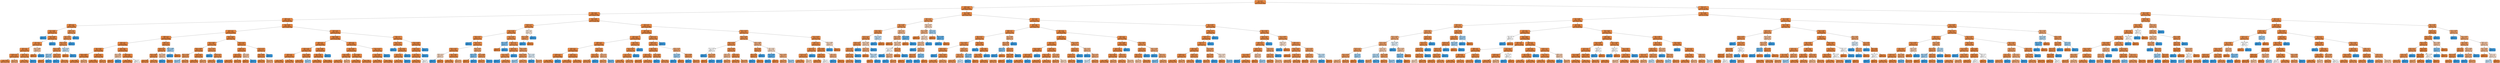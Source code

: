 digraph Tree {
node [shape=box, style="filled, rounded", color="black", fontname=helvetica] ;
edge [fontname=helvetica] ;
0 [label="X[7] <= 0.2\ngini = 0.07\nsamples = 595212\nvalue = [573518, 21694]", fillcolor="#e58139f5"] ;
1 [label="X[35] <= 0.5\ngini = 0.063\nsamples = 473424\nvalue = [458132, 15292]", fillcolor="#e58139f6"] ;
0 -> 1 [labeldistance=2.5, labelangle=45, headlabel="True"] ;
2 [label="X[6] <= 0.21\ngini = 0.059\nsamples = 420349\nvalue = [407650, 12699]", fillcolor="#e58139f7"] ;
1 -> 2 ;
3 [label="X[93] <= 0.5\ngini = 0.053\nsamples = 303133\nvalue = [294842, 8291]", fillcolor="#e58139f8"] ;
2 -> 3 ;
4 [label="X[84] <= 0.5\ngini = 0.085\nsamples = 16991\nvalue = [16239, 752]", fillcolor="#e58139f3"] ;
3 -> 4 ;
5 [label="X[7] <= 0.021\ngini = 0.083\nsamples = 16772\nvalue = [16046, 726]", fillcolor="#e58139f3"] ;
4 -> 5 ;
6 [label="gini = 0.0\nsamples = 1\nvalue = [0, 1]", fillcolor="#399de5ff"] ;
5 -> 6 ;
7 [label="X[15] <= 0.944\ngini = 0.083\nsamples = 16771\nvalue = [16046, 725]", fillcolor="#e58139f3"] ;
5 -> 7 ;
8 [label="X[7] <= 0.2\ngini = 0.083\nsamples = 16770\nvalue = [16046, 724]", fillcolor="#e58139f3"] ;
7 -> 8 ;
9 [label="X[63] <= 0.5\ngini = 0.082\nsamples = 16764\nvalue = [16042, 722]", fillcolor="#e58139f4"] ;
8 -> 9 ;
10 [label="X[196] <= 0.5\ngini = 0.078\nsamples = 14165\nvalue = [13588, 577]", fillcolor="#e58139f4"] ;
9 -> 10 ;
11 [label="gini = 0.078\nsamples = 14146\nvalue = [13573, 573]", fillcolor="#e58139f4"] ;
10 -> 11 ;
12 [label="gini = 0.332\nsamples = 19\nvalue = [15, 4]", fillcolor="#e58139bb"] ;
10 -> 12 ;
13 [label="X[30] <= 0.5\ngini = 0.105\nsamples = 2599\nvalue = [2454, 145]", fillcolor="#e58139f0"] ;
9 -> 13 ;
14 [label="gini = 0.105\nsamples = 2598\nvalue = [2454, 144]", fillcolor="#e58139f0"] ;
13 -> 14 ;
15 [label="gini = 0.0\nsamples = 1\nvalue = [0, 1]", fillcolor="#399de5ff"] ;
13 -> 15 ;
16 [label="X[20] <= 0.889\ngini = 0.444\nsamples = 6\nvalue = [4, 2]", fillcolor="#e581397f"] ;
8 -> 16 ;
17 [label="gini = 0.0\nsamples = 4\nvalue = [4, 0]", fillcolor="#e58139ff"] ;
16 -> 17 ;
18 [label="gini = 0.0\nsamples = 2\nvalue = [0, 2]", fillcolor="#399de5ff"] ;
16 -> 18 ;
19 [label="gini = 0.0\nsamples = 1\nvalue = [0, 1]", fillcolor="#399de5ff"] ;
7 -> 19 ;
20 [label="X[48] <= 0.5\ngini = 0.209\nsamples = 219\nvalue = [193, 26]", fillcolor="#e58139dd"] ;
4 -> 20 ;
21 [label="X[3] <= 0.55\ngini = 0.197\nsamples = 217\nvalue = [193, 24]", fillcolor="#e58139df"] ;
20 -> 21 ;
22 [label="X[22] <= 0.472\ngini = 0.184\nsamples = 215\nvalue = [193, 22]", fillcolor="#e58139e2"] ;
21 -> 22 ;
23 [label="X[12] <= 0.681\ngini = 0.165\nsamples = 210\nvalue = [191, 19]", fillcolor="#e58139e6"] ;
22 -> 23 ;
24 [label="X[26] <= 0.5\ngini = 0.444\nsamples = 3\nvalue = [1, 2]", fillcolor="#399de57f"] ;
23 -> 24 ;
25 [label="gini = 0.0\nsamples = 1\nvalue = [1, 0]", fillcolor="#e58139ff"] ;
24 -> 25 ;
26 [label="gini = 0.0\nsamples = 2\nvalue = [0, 2]", fillcolor="#399de5ff"] ;
24 -> 26 ;
27 [label="X[24] <= 0.35\ngini = 0.151\nsamples = 207\nvalue = [190, 17]", fillcolor="#e58139e8"] ;
23 -> 27 ;
28 [label="gini = 0.0\nsamples = 1\nvalue = [0, 1]", fillcolor="#399de5ff"] ;
27 -> 28 ;
29 [label="gini = 0.143\nsamples = 206\nvalue = [190, 16]", fillcolor="#e58139ea"] ;
27 -> 29 ;
30 [label="X[10] <= 0.214\ngini = 0.48\nsamples = 5\nvalue = [2, 3]", fillcolor="#399de555"] ;
22 -> 30 ;
31 [label="gini = 0.0\nsamples = 2\nvalue = [2, 0]", fillcolor="#e58139ff"] ;
30 -> 31 ;
32 [label="gini = 0.0\nsamples = 3\nvalue = [0, 3]", fillcolor="#399de5ff"] ;
30 -> 32 ;
33 [label="gini = 0.0\nsamples = 2\nvalue = [0, 2]", fillcolor="#399de5ff"] ;
21 -> 33 ;
34 [label="gini = 0.0\nsamples = 2\nvalue = [0, 2]", fillcolor="#399de5ff"] ;
20 -> 34 ;
35 [label="X[7] <= 0.123\ngini = 0.051\nsamples = 286142\nvalue = [278603, 7539]", fillcolor="#e58139f8"] ;
3 -> 35 ;
36 [label="X[52] <= 0.5\ngini = 0.041\nsamples = 104391\nvalue = [102184, 2207]", fillcolor="#e58139f9"] ;
35 -> 36 ;
37 [label="X[48] <= 0.5\ngini = 0.04\nsamples = 100252\nvalue = [98194, 2058]", fillcolor="#e58139fa"] ;
36 -> 37 ;
38 [label="X[26] <= 0.5\ngini = 0.04\nsamples = 99618\nvalue = [97596, 2022]", fillcolor="#e58139fa"] ;
37 -> 38 ;
39 [label="X[8] <= 0.654\ngini = 0.046\nsamples = 41065\nvalue = [40099, 966]", fillcolor="#e58139f9"] ;
38 -> 39 ;
40 [label="X[16] <= 0.804\ngini = 0.051\nsamples = 23906\nvalue = [23276, 630]", fillcolor="#e58139f8"] ;
39 -> 40 ;
41 [label="gini = 0.051\nsamples = 23893\nvalue = [23266, 627]", fillcolor="#e58139f8"] ;
40 -> 41 ;
42 [label="gini = 0.355\nsamples = 13\nvalue = [10, 3]", fillcolor="#e58139b3"] ;
40 -> 42 ;
43 [label="X[152] <= 0.5\ngini = 0.038\nsamples = 17159\nvalue = [16823, 336]", fillcolor="#e58139fa"] ;
39 -> 43 ;
44 [label="gini = 0.038\nsamples = 17084\nvalue = [16754, 330]", fillcolor="#e58139fa"] ;
43 -> 44 ;
45 [label="gini = 0.147\nsamples = 75\nvalue = [69, 6]", fillcolor="#e58139e9"] ;
43 -> 45 ;
46 [label="X[9] <= 0.15\ngini = 0.035\nsamples = 58553\nvalue = [57497, 1056]", fillcolor="#e58139fa"] ;
38 -> 46 ;
47 [label="X[8] <= 0.538\ngini = 0.444\nsamples = 6\nvalue = [4, 2]", fillcolor="#e581397f"] ;
46 -> 47 ;
48 [label="gini = 0.0\nsamples = 4\nvalue = [4, 0]", fillcolor="#e58139ff"] ;
47 -> 48 ;
49 [label="gini = 0.0\nsamples = 2\nvalue = [0, 2]", fillcolor="#399de5ff"] ;
47 -> 49 ;
50 [label="X[145] <= 0.5\ngini = 0.035\nsamples = 58547\nvalue = [57493, 1054]", fillcolor="#e58139fa"] ;
46 -> 50 ;
51 [label="gini = 0.035\nsamples = 58545\nvalue = [57492, 1053]", fillcolor="#e58139fa"] ;
50 -> 51 ;
52 [label="gini = 0.5\nsamples = 2\nvalue = [1, 1]", fillcolor="#e5813900"] ;
50 -> 52 ;
53 [label="X[98] <= 0.5\ngini = 0.107\nsamples = 634\nvalue = [598, 36]", fillcolor="#e58139f0"] ;
37 -> 53 ;
54 [label="X[125] <= 0.5\ngini = 0.102\nsamples = 631\nvalue = [597, 34]", fillcolor="#e58139f0"] ;
53 -> 54 ;
55 [label="X[14] <= 0.389\ngini = 0.097\nsamples = 625\nvalue = [593, 32]", fillcolor="#e58139f1"] ;
54 -> 55 ;
56 [label="gini = 0.044\nsamples = 267\nvalue = [261, 6]", fillcolor="#e58139f9"] ;
55 -> 56 ;
57 [label="gini = 0.135\nsamples = 358\nvalue = [332, 26]", fillcolor="#e58139eb"] ;
55 -> 57 ;
58 [label="X[7] <= 0.102\ngini = 0.444\nsamples = 6\nvalue = [4, 2]", fillcolor="#e581397f"] ;
54 -> 58 ;
59 [label="gini = 0.0\nsamples = 2\nvalue = [0, 2]", fillcolor="#399de5ff"] ;
58 -> 59 ;
60 [label="gini = 0.0\nsamples = 4\nvalue = [4, 0]", fillcolor="#e58139ff"] ;
58 -> 60 ;
61 [label="X[20] <= 0.889\ngini = 0.444\nsamples = 3\nvalue = [1, 2]", fillcolor="#399de57f"] ;
53 -> 61 ;
62 [label="gini = 0.0\nsamples = 2\nvalue = [0, 2]", fillcolor="#399de5ff"] ;
61 -> 62 ;
63 [label="gini = 0.0\nsamples = 1\nvalue = [1, 0]", fillcolor="#e58139ff"] ;
61 -> 63 ;
64 [label="X[10] <= 0.357\ngini = 0.069\nsamples = 4139\nvalue = [3990, 149]", fillcolor="#e58139f5"] ;
36 -> 64 ;
65 [label="X[5] <= 0.944\ngini = 0.085\nsamples = 2428\nvalue = [2320, 108]", fillcolor="#e58139f3"] ;
64 -> 65 ;
66 [label="X[15] <= 0.056\ngini = 0.074\nsamples = 2163\nvalue = [2080, 83]", fillcolor="#e58139f5"] ;
65 -> 66 ;
67 [label="X[16] <= 0.196\ngini = 0.228\nsamples = 61\nvalue = [53, 8]", fillcolor="#e58139d9"] ;
66 -> 67 ;
68 [label="gini = 0.444\nsamples = 3\nvalue = [1, 2]", fillcolor="#399de57f"] ;
67 -> 68 ;
69 [label="gini = 0.185\nsamples = 58\nvalue = [52, 6]", fillcolor="#e58139e2"] ;
67 -> 69 ;
70 [label="X[165] <= 0.5\ngini = 0.069\nsamples = 2102\nvalue = [2027, 75]", fillcolor="#e58139f6"] ;
66 -> 70 ;
71 [label="gini = 0.067\nsamples = 2085\nvalue = [2013, 72]", fillcolor="#e58139f6"] ;
70 -> 71 ;
72 [label="gini = 0.291\nsamples = 17\nvalue = [14, 3]", fillcolor="#e58139c8"] ;
70 -> 72 ;
73 [label="X[1] <= 0.026\ngini = 0.171\nsamples = 265\nvalue = [240, 25]", fillcolor="#e58139e4"] ;
65 -> 73 ;
74 [label="gini = 0.0\nsamples = 1\nvalue = [0, 1]", fillcolor="#399de5ff"] ;
73 -> 74 ;
75 [label="X[130] <= 0.5\ngini = 0.165\nsamples = 264\nvalue = [240, 24]", fillcolor="#e58139e6"] ;
73 -> 75 ;
76 [label="gini = 0.16\nsamples = 263\nvalue = [240, 23]", fillcolor="#e58139e7"] ;
75 -> 76 ;
77 [label="gini = 0.0\nsamples = 1\nvalue = [0, 1]", fillcolor="#399de5ff"] ;
75 -> 77 ;
78 [label="X[22] <= 0.25\ngini = 0.047\nsamples = 1711\nvalue = [1670, 41]", fillcolor="#e58139f9"] ;
64 -> 78 ;
79 [label="X[149] <= 0.5\ngini = 0.04\nsamples = 1534\nvalue = [1503, 31]", fillcolor="#e58139fa"] ;
78 -> 79 ;
80 [label="X[13] <= 0.5\ngini = 0.038\nsamples = 1531\nvalue = [1501, 30]", fillcolor="#e58139fa"] ;
79 -> 80 ;
81 [label="gini = 0.031\nsamples = 1391\nvalue = [1369, 22]", fillcolor="#e58139fb"] ;
80 -> 81 ;
82 [label="gini = 0.108\nsamples = 140\nvalue = [132, 8]", fillcolor="#e58139f0"] ;
80 -> 82 ;
83 [label="X[13] <= 0.4\ngini = 0.444\nsamples = 3\nvalue = [2, 1]", fillcolor="#e581397f"] ;
79 -> 83 ;
84 [label="gini = 0.0\nsamples = 2\nvalue = [2, 0]", fillcolor="#e58139ff"] ;
83 -> 84 ;
85 [label="gini = 0.0\nsamples = 1\nvalue = [0, 1]", fillcolor="#399de5ff"] ;
83 -> 85 ;
86 [label="X[127] <= 0.5\ngini = 0.107\nsamples = 177\nvalue = [167, 10]", fillcolor="#e58139f0"] ;
78 -> 86 ;
87 [label="X[8] <= 0.962\ngini = 0.097\nsamples = 176\nvalue = [167, 9]", fillcolor="#e58139f1"] ;
86 -> 87 ;
88 [label="gini = 0.071\nsamples = 163\nvalue = [157, 6]", fillcolor="#e58139f5"] ;
87 -> 88 ;
89 [label="gini = 0.355\nsamples = 13\nvalue = [10, 3]", fillcolor="#e58139b3"] ;
87 -> 89 ;
90 [label="gini = 0.0\nsamples = 1\nvalue = [0, 1]", fillcolor="#399de5ff"] ;
86 -> 90 ;
91 [label="X[52] <= 0.5\ngini = 0.057\nsamples = 181751\nvalue = [176419, 5332]", fillcolor="#e58139f7"] ;
35 -> 91 ;
92 [label="X[20] <= 0.611\ngini = 0.055\nsamples = 175319\nvalue = [170326, 4993]", fillcolor="#e58139f8"] ;
91 -> 92 ;
93 [label="X[26] <= 0.5\ngini = 0.047\nsamples = 84849\nvalue = [82807, 2042]", fillcolor="#e58139f9"] ;
92 -> 93 ;
94 [label="X[22] <= 0.25\ngini = 0.054\nsamples = 47318\nvalue = [46011, 1307]", fillcolor="#e58139f8"] ;
93 -> 94 ;
95 [label="X[36] <= 0.5\ngini = 0.052\nsamples = 45153\nvalue = [43941, 1212]", fillcolor="#e58139f8"] ;
94 -> 95 ;
96 [label="gini = 0.049\nsamples = 37197\nvalue = [36258, 939]", fillcolor="#e58139f8"] ;
95 -> 96 ;
97 [label="gini = 0.066\nsamples = 7956\nvalue = [7683, 273]", fillcolor="#e58139f6"] ;
95 -> 97 ;
98 [label="X[11] <= 0.404\ngini = 0.084\nsamples = 2165\nvalue = [2070, 95]", fillcolor="#e58139f3"] ;
94 -> 98 ;
99 [label="gini = 0.082\nsamples = 2162\nvalue = [2069, 93]", fillcolor="#e58139f4"] ;
98 -> 99 ;
100 [label="gini = 0.444\nsamples = 3\nvalue = [1, 2]", fillcolor="#399de57f"] ;
98 -> 100 ;
101 [label="X[22] <= 0.833\ngini = 0.038\nsamples = 37531\nvalue = [36796, 735]", fillcolor="#e58139fa"] ;
93 -> 101 ;
102 [label="X[8] <= 0.577\ngini = 0.038\nsamples = 37529\nvalue = [36796, 733]", fillcolor="#e58139fa"] ;
101 -> 102 ;
103 [label="gini = 0.045\nsamples = 16831\nvalue = [16440, 391]", fillcolor="#e58139f9"] ;
102 -> 103 ;
104 [label="gini = 0.033\nsamples = 20698\nvalue = [20356, 342]", fillcolor="#e58139fb"] ;
102 -> 104 ;
105 [label="gini = 0.0\nsamples = 2\nvalue = [0, 2]", fillcolor="#399de5ff"] ;
101 -> 105 ;
106 [label="X[46] <= 0.5\ngini = 0.063\nsamples = 90470\nvalue = [87519, 2951]", fillcolor="#e58139f6"] ;
92 -> 106 ;
107 [label="X[2] <= 0.136\ngini = 0.057\nsamples = 54557\nvalue = [52953, 1604]", fillcolor="#e58139f7"] ;
106 -> 107 ;
108 [label="X[8] <= 0.962\ngini = 0.078\nsamples = 7244\nvalue = [6951, 293]", fillcolor="#e58139f4"] ;
107 -> 108 ;
109 [label="gini = 0.077\nsamples = 7233\nvalue = [6943, 290]", fillcolor="#e58139f4"] ;
108 -> 109 ;
110 [label="gini = 0.397\nsamples = 11\nvalue = [8, 3]", fillcolor="#e581399f"] ;
108 -> 110 ;
111 [label="X[7] <= 0.165\ngini = 0.054\nsamples = 47313\nvalue = [46002, 1311]", fillcolor="#e58139f8"] ;
107 -> 111 ;
112 [label="gini = 0.049\nsamples = 31776\nvalue = [30972, 804]", fillcolor="#e58139f8"] ;
111 -> 112 ;
113 [label="gini = 0.063\nsamples = 15537\nvalue = [15030, 507]", fillcolor="#e58139f6"] ;
111 -> 113 ;
114 [label="X[11] <= 0.738\ngini = 0.072\nsamples = 35913\nvalue = [34566, 1347]", fillcolor="#e58139f5"] ;
106 -> 114 ;
115 [label="X[7] <= 0.158\ngini = 0.072\nsamples = 35912\nvalue = [34566, 1346]", fillcolor="#e58139f5"] ;
114 -> 115 ;
116 [label="gini = 0.066\nsamples = 21924\nvalue = [21177, 747]", fillcolor="#e58139f6"] ;
115 -> 116 ;
117 [label="gini = 0.082\nsamples = 13988\nvalue = [13389, 599]", fillcolor="#e58139f4"] ;
115 -> 117 ;
118 [label="gini = 0.0\nsamples = 1\nvalue = [0, 1]", fillcolor="#399de5ff"] ;
114 -> 118 ;
119 [label="X[26] <= 0.5\ngini = 0.1\nsamples = 6432\nvalue = [6093, 339]", fillcolor="#e58139f1"] ;
91 -> 119 ;
120 [label="X[25] <= 0.329\ngini = 0.12\nsamples = 3493\nvalue = [3270, 223]", fillcolor="#e58139ee"] ;
119 -> 120 ;
121 [label="gini = 0.0\nsamples = 2\nvalue = [0, 2]", fillcolor="#399de5ff"] ;
120 -> 121 ;
122 [label="X[4] <= 0.875\ngini = 0.119\nsamples = 3491\nvalue = [3270, 221]", fillcolor="#e58139ee"] ;
120 -> 122 ;
123 [label="X[72] <= 0.5\ngini = 0.118\nsamples = 3490\nvalue = [3270, 220]", fillcolor="#e58139ee"] ;
122 -> 123 ;
124 [label="gini = 0.118\nsamples = 3489\nvalue = [3270, 219]", fillcolor="#e58139ee"] ;
123 -> 124 ;
125 [label="gini = 0.0\nsamples = 1\nvalue = [0, 1]", fillcolor="#399de5ff"] ;
123 -> 125 ;
126 [label="gini = 0.0\nsamples = 1\nvalue = [0, 1]", fillcolor="#399de5ff"] ;
122 -> 126 ;
127 [label="X[11] <= 0.344\ngini = 0.076\nsamples = 2939\nvalue = [2823, 116]", fillcolor="#e58139f5"] ;
119 -> 127 ;
128 [label="X[187] <= 0.5\ngini = 0.075\nsamples = 2938\nvalue = [2823, 115]", fillcolor="#e58139f5"] ;
127 -> 128 ;
129 [label="X[7] <= 0.2\ngini = 0.075\nsamples = 2937\nvalue = [2823, 114]", fillcolor="#e58139f5"] ;
128 -> 129 ;
130 [label="gini = 0.074\nsamples = 2935\nvalue = [2822, 113]", fillcolor="#e58139f5"] ;
129 -> 130 ;
131 [label="gini = 0.5\nsamples = 2\nvalue = [1, 1]", fillcolor="#e5813900"] ;
129 -> 131 ;
132 [label="gini = 0.0\nsamples = 1\nvalue = [0, 1]", fillcolor="#399de5ff"] ;
128 -> 132 ;
133 [label="gini = 0.0\nsamples = 1\nvalue = [0, 1]", fillcolor="#399de5ff"] ;
127 -> 133 ;
134 [label="X[2] <= 0.045\ngini = 0.072\nsamples = 117216\nvalue = [112808, 4408]", fillcolor="#e58139f5"] ;
2 -> 134 ;
135 [label="X[130] <= 0.5\ngini = 0.13\nsamples = 4580\nvalue = [4259, 321]", fillcolor="#e58139ec"] ;
134 -> 135 ;
136 [label="X[7] <= 0.146\ngini = 0.129\nsamples = 4569\nvalue = [4253, 316]", fillcolor="#e58139ec"] ;
135 -> 136 ;
137 [label="X[24] <= 0.25\ngini = 0.11\nsamples = 2914\nvalue = [2743, 171]", fillcolor="#e58139ef"] ;
136 -> 137 ;
138 [label="gini = 0.0\nsamples = 1\nvalue = [0, 1]", fillcolor="#399de5ff"] ;
137 -> 138 ;
139 [label="X[15] <= 0.722\ngini = 0.11\nsamples = 2913\nvalue = [2743, 170]", fillcolor="#e58139ef"] ;
137 -> 139 ;
140 [label="X[25] <= 0.337\ngini = 0.107\nsamples = 2883\nvalue = [2719, 164]", fillcolor="#e58139f0"] ;
139 -> 140 ;
141 [label="X[96] <= 0.5\ngini = 0.48\nsamples = 5\nvalue = [3, 2]", fillcolor="#e5813955"] ;
140 -> 141 ;
142 [label="gini = 0.0\nsamples = 2\nvalue = [0, 2]", fillcolor="#399de5ff"] ;
141 -> 142 ;
143 [label="gini = 0.0\nsamples = 3\nvalue = [3, 0]", fillcolor="#e58139ff"] ;
141 -> 143 ;
144 [label="X[6] <= 0.498\ngini = 0.106\nsamples = 2878\nvalue = [2716, 162]", fillcolor="#e58139f0"] ;
140 -> 144 ;
145 [label="gini = 0.105\nsamples = 2865\nvalue = [2706, 159]", fillcolor="#e58139f0"] ;
144 -> 145 ;
146 [label="gini = 0.355\nsamples = 13\nvalue = [10, 3]", fillcolor="#e58139b3"] ;
144 -> 146 ;
147 [label="X[25] <= 0.367\ngini = 0.32\nsamples = 30\nvalue = [24, 6]", fillcolor="#e58139bf"] ;
139 -> 147 ;
148 [label="X[13] <= 0.28\ngini = 0.375\nsamples = 4\nvalue = [1, 3]", fillcolor="#399de5aa"] ;
147 -> 148 ;
149 [label="gini = 0.0\nsamples = 1\nvalue = [1, 0]", fillcolor="#e58139ff"] ;
148 -> 149 ;
150 [label="gini = 0.0\nsamples = 3\nvalue = [0, 3]", fillcolor="#399de5ff"] ;
148 -> 150 ;
151 [label="X[12] <= 0.982\ngini = 0.204\nsamples = 26\nvalue = [23, 3]", fillcolor="#e58139de"] ;
147 -> 151 ;
152 [label="gini = 0.147\nsamples = 25\nvalue = [23, 2]", fillcolor="#e58139e9"] ;
151 -> 152 ;
153 [label="gini = 0.0\nsamples = 1\nvalue = [0, 1]", fillcolor="#399de5ff"] ;
151 -> 153 ;
154 [label="X[7] <= 0.146\ngini = 0.16\nsamples = 1655\nvalue = [1510, 145]", fillcolor="#e58139e7"] ;
136 -> 154 ;
155 [label="X[5] <= 0.167\ngini = 0.375\nsamples = 4\nvalue = [1, 3]", fillcolor="#399de5aa"] ;
154 -> 155 ;
156 [label="gini = 0.0\nsamples = 1\nvalue = [1, 0]", fillcolor="#e58139ff"] ;
155 -> 156 ;
157 [label="gini = 0.0\nsamples = 3\nvalue = [0, 3]", fillcolor="#399de5ff"] ;
155 -> 157 ;
158 [label="X[23] <= 0.5\ngini = 0.157\nsamples = 1651\nvalue = [1509, 142]", fillcolor="#e58139e7"] ;
154 -> 158 ;
159 [label="X[30] <= 0.5\ngini = 0.145\nsamples = 1510\nvalue = [1391, 119]", fillcolor="#e58139e9"] ;
158 -> 159 ;
160 [label="X[6] <= 0.211\ngini = 0.144\nsamples = 1509\nvalue = [1391, 118]", fillcolor="#e58139e9"] ;
159 -> 160 ;
161 [label="gini = 0.0\nsamples = 1\nvalue = [0, 1]", fillcolor="#399de5ff"] ;
160 -> 161 ;
162 [label="gini = 0.143\nsamples = 1508\nvalue = [1391, 117]", fillcolor="#e58139ea"] ;
160 -> 162 ;
163 [label="gini = 0.0\nsamples = 1\nvalue = [0, 1]", fillcolor="#399de5ff"] ;
159 -> 163 ;
164 [label="X[22] <= 0.861\ngini = 0.273\nsamples = 141\nvalue = [118, 23]", fillcolor="#e58139cd"] ;
158 -> 164 ;
165 [label="X[15] <= 0.056\ngini = 0.227\nsamples = 130\nvalue = [113, 17]", fillcolor="#e58139d9"] ;
164 -> 165 ;
166 [label="gini = 0.444\nsamples = 3\nvalue = [1, 2]", fillcolor="#399de57f"] ;
165 -> 166 ;
167 [label="gini = 0.208\nsamples = 127\nvalue = [112, 15]", fillcolor="#e58139dd"] ;
165 -> 167 ;
168 [label="X[13] <= 0.34\ngini = 0.496\nsamples = 11\nvalue = [5, 6]", fillcolor="#399de52a"] ;
164 -> 168 ;
169 [label="gini = 0.0\nsamples = 5\nvalue = [0, 5]", fillcolor="#399de5ff"] ;
168 -> 169 ;
170 [label="gini = 0.278\nsamples = 6\nvalue = [5, 1]", fillcolor="#e58139cc"] ;
168 -> 170 ;
171 [label="X[63] <= 0.5\ngini = 0.496\nsamples = 11\nvalue = [6, 5]", fillcolor="#e581392a"] ;
135 -> 171 ;
172 [label="X[15] <= 0.167\ngini = 0.245\nsamples = 7\nvalue = [6, 1]", fillcolor="#e58139d4"] ;
171 -> 172 ;
173 [label="gini = 0.0\nsamples = 1\nvalue = [0, 1]", fillcolor="#399de5ff"] ;
172 -> 173 ;
174 [label="gini = 0.0\nsamples = 6\nvalue = [6, 0]", fillcolor="#e58139ff"] ;
172 -> 174 ;
175 [label="gini = 0.0\nsamples = 4\nvalue = [0, 4]", fillcolor="#399de5ff"] ;
171 -> 175 ;
176 [label="X[52] <= 0.5\ngini = 0.07\nsamples = 112636\nvalue = [108549, 4087]", fillcolor="#e58139f5"] ;
134 -> 176 ;
177 [label="X[50] <= 0.5\ngini = 0.068\nsamples = 109419\nvalue = [105544, 3875]", fillcolor="#e58139f6"] ;
176 -> 177 ;
178 [label="X[67] <= 0.5\ngini = 0.067\nsamples = 106021\nvalue = [102367, 3654]", fillcolor="#e58139f6"] ;
177 -> 178 ;
179 [label="X[48] <= 0.5\ngini = 0.065\nsamples = 102303\nvalue = [98873, 3430]", fillcolor="#e58139f6"] ;
178 -> 179 ;
180 [label="X[65] <= 0.5\ngini = 0.064\nsamples = 101572\nvalue = [98205, 3367]", fillcolor="#e58139f6"] ;
179 -> 180 ;
181 [label="X[168] <= 0.5\ngini = 0.061\nsamples = 82808\nvalue = [80202, 2606]", fillcolor="#e58139f7"] ;
180 -> 181 ;
182 [label="gini = 0.061\nsamples = 82807\nvalue = [80202, 2605]", fillcolor="#e58139f7"] ;
181 -> 182 ;
183 [label="gini = 0.0\nsamples = 1\nvalue = [0, 1]", fillcolor="#399de5ff"] ;
181 -> 183 ;
184 [label="X[29] <= 0.5\ngini = 0.078\nsamples = 18764\nvalue = [18003, 761]", fillcolor="#e58139f4"] ;
180 -> 184 ;
185 [label="gini = 0.084\nsamples = 13464\nvalue = [12869, 595]", fillcolor="#e58139f3"] ;
184 -> 185 ;
186 [label="gini = 0.061\nsamples = 5300\nvalue = [5134, 166]", fillcolor="#e58139f7"] ;
184 -> 186 ;
187 [label="X[127] <= 0.5\ngini = 0.158\nsamples = 731\nvalue = [668, 63]", fillcolor="#e58139e7"] ;
179 -> 187 ;
188 [label="X[3] <= 0.55\ngini = 0.145\nsamples = 699\nvalue = [644, 55]", fillcolor="#e58139e9"] ;
187 -> 188 ;
189 [label="gini = 0.143\nsamples = 698\nvalue = [644, 54]", fillcolor="#e58139ea"] ;
188 -> 189 ;
190 [label="gini = 0.0\nsamples = 1\nvalue = [0, 1]", fillcolor="#399de5ff"] ;
188 -> 190 ;
191 [label="X[15] <= 0.5\ngini = 0.375\nsamples = 32\nvalue = [24, 8]", fillcolor="#e58139aa"] ;
187 -> 191 ;
192 [label="gini = 0.252\nsamples = 27\nvalue = [23, 4]", fillcolor="#e58139d3"] ;
191 -> 192 ;
193 [label="gini = 0.32\nsamples = 5\nvalue = [1, 4]", fillcolor="#399de5bf"] ;
191 -> 193 ;
194 [label="X[6] <= 0.61\ngini = 0.113\nsamples = 3718\nvalue = [3494, 224]", fillcolor="#e58139ef"] ;
178 -> 194 ;
195 [label="X[11] <= 0.287\ngini = 0.112\nsamples = 3716\nvalue = [3494, 222]", fillcolor="#e58139ef"] ;
194 -> 195 ;
196 [label="X[7] <= 0.19\ngini = 0.112\nsamples = 3715\nvalue = [3494, 221]", fillcolor="#e58139ef"] ;
195 -> 196 ;
197 [label="gini = 0.106\nsamples = 3487\nvalue = [3291, 196]", fillcolor="#e58139f0"] ;
196 -> 197 ;
198 [label="gini = 0.195\nsamples = 228\nvalue = [203, 25]", fillcolor="#e58139e0"] ;
196 -> 198 ;
199 [label="gini = 0.0\nsamples = 1\nvalue = [0, 1]", fillcolor="#399de5ff"] ;
195 -> 199 ;
200 [label="gini = 0.0\nsamples = 2\nvalue = [0, 2]", fillcolor="#399de5ff"] ;
194 -> 200 ;
201 [label="X[123] <= 0.5\ngini = 0.122\nsamples = 3398\nvalue = [3177, 221]", fillcolor="#e58139ed"] ;
177 -> 201 ;
202 [label="X[196] <= 0.5\ngini = 0.121\nsamples = 3397\nvalue = [3177, 220]", fillcolor="#e58139ed"] ;
201 -> 202 ;
203 [label="X[9] <= 0.85\ngini = 0.119\nsamples = 3365\nvalue = [3152, 213]", fillcolor="#e58139ee"] ;
202 -> 203 ;
204 [label="X[20] <= 0.5\ngini = 0.106\nsamples = 2684\nvalue = [2533, 151]", fillcolor="#e58139f0"] ;
203 -> 204 ;
205 [label="gini = 0.044\nsamples = 353\nvalue = [345, 8]", fillcolor="#e58139f9"] ;
204 -> 205 ;
206 [label="gini = 0.115\nsamples = 2331\nvalue = [2188, 143]", fillcolor="#e58139ee"] ;
204 -> 206 ;
207 [label="X[1] <= 0.026\ngini = 0.166\nsamples = 681\nvalue = [619, 62]", fillcolor="#e58139e5"] ;
203 -> 207 ;
208 [label="gini = 0.0\nsamples = 2\nvalue = [0, 2]", fillcolor="#399de5ff"] ;
207 -> 208 ;
209 [label="gini = 0.161\nsamples = 679\nvalue = [619, 60]", fillcolor="#e58139e6"] ;
207 -> 209 ;
210 [label="X[10] <= 0.214\ngini = 0.342\nsamples = 32\nvalue = [25, 7]", fillcolor="#e58139b8"] ;
202 -> 210 ;
211 [label="X[7] <= 0.185\ngini = 0.444\nsamples = 6\nvalue = [2, 4]", fillcolor="#399de57f"] ;
210 -> 211 ;
212 [label="gini = 0.0\nsamples = 4\nvalue = [0, 4]", fillcolor="#399de5ff"] ;
211 -> 212 ;
213 [label="gini = 0.0\nsamples = 2\nvalue = [2, 0]", fillcolor="#e58139ff"] ;
211 -> 213 ;
214 [label="X[21] <= 0.056\ngini = 0.204\nsamples = 26\nvalue = [23, 3]", fillcolor="#e58139de"] ;
210 -> 214 ;
215 [label="gini = 0.0\nsamples = 1\nvalue = [0, 1]", fillcolor="#399de5ff"] ;
214 -> 215 ;
216 [label="gini = 0.147\nsamples = 25\nvalue = [23, 2]", fillcolor="#e58139e9"] ;
214 -> 216 ;
217 [label="gini = 0.0\nsamples = 1\nvalue = [0, 1]", fillcolor="#399de5ff"] ;
201 -> 217 ;
218 [label="X[25] <= 0.413\ngini = 0.123\nsamples = 3217\nvalue = [3005, 212]", fillcolor="#e58139ed"] ;
176 -> 218 ;
219 [label="X[25] <= 0.408\ngini = 0.194\nsamples = 395\nvalue = [352, 43]", fillcolor="#e58139e0"] ;
218 -> 219 ;
220 [label="X[20] <= 0.278\ngini = 0.162\nsamples = 349\nvalue = [318, 31]", fillcolor="#e58139e6"] ;
219 -> 220 ;
221 [label="X[1] <= 0.184\ngini = 0.5\nsamples = 10\nvalue = [5, 5]", fillcolor="#e5813900"] ;
220 -> 221 ;
222 [label="gini = 0.0\nsamples = 4\nvalue = [0, 4]", fillcolor="#399de5ff"] ;
221 -> 222 ;
223 [label="X[11] <= 0.246\ngini = 0.278\nsamples = 6\nvalue = [5, 1]", fillcolor="#e58139cc"] ;
221 -> 223 ;
224 [label="gini = 0.0\nsamples = 5\nvalue = [5, 0]", fillcolor="#e58139ff"] ;
223 -> 224 ;
225 [label="gini = 0.0\nsamples = 1\nvalue = [0, 1]", fillcolor="#399de5ff"] ;
223 -> 225 ;
226 [label="X[17] <= 0.038\ngini = 0.142\nsamples = 339\nvalue = [313, 26]", fillcolor="#e58139ea"] ;
220 -> 226 ;
227 [label="X[94] <= 0.5\ngini = 0.415\nsamples = 17\nvalue = [12, 5]", fillcolor="#e5813995"] ;
226 -> 227 ;
228 [label="gini = 0.0\nsamples = 3\nvalue = [0, 3]", fillcolor="#399de5ff"] ;
227 -> 228 ;
229 [label="gini = 0.245\nsamples = 14\nvalue = [12, 2]", fillcolor="#e58139d4"] ;
227 -> 229 ;
230 [label="X[28] <= 0.5\ngini = 0.122\nsamples = 322\nvalue = [301, 21]", fillcolor="#e58139ed"] ;
226 -> 230 ;
231 [label="gini = 0.096\nsamples = 278\nvalue = [264, 14]", fillcolor="#e58139f1"] ;
230 -> 231 ;
232 [label="gini = 0.268\nsamples = 44\nvalue = [37, 7]", fillcolor="#e58139cf"] ;
230 -> 232 ;
233 [label="X[20] <= 0.944\ngini = 0.386\nsamples = 46\nvalue = [34, 12]", fillcolor="#e58139a5"] ;
219 -> 233 ;
234 [label="X[1] <= 0.553\ngini = 0.165\nsamples = 22\nvalue = [20, 2]", fillcolor="#e58139e6"] ;
233 -> 234 ;
235 [label="X[8] <= 0.115\ngini = 0.091\nsamples = 21\nvalue = [20, 1]", fillcolor="#e58139f2"] ;
234 -> 235 ;
236 [label="gini = 0.0\nsamples = 1\nvalue = [0, 1]", fillcolor="#399de5ff"] ;
235 -> 236 ;
237 [label="gini = 0.0\nsamples = 20\nvalue = [20, 0]", fillcolor="#e58139ff"] ;
235 -> 237 ;
238 [label="gini = 0.0\nsamples = 1\nvalue = [0, 1]", fillcolor="#399de5ff"] ;
234 -> 238 ;
239 [label="X[3] <= 0.05\ngini = 0.486\nsamples = 24\nvalue = [14, 10]", fillcolor="#e5813949"] ;
233 -> 239 ;
240 [label="X[14] <= 0.833\ngini = 0.245\nsamples = 7\nvalue = [1, 6]", fillcolor="#399de5d4"] ;
239 -> 240 ;
241 [label="gini = 0.0\nsamples = 6\nvalue = [0, 6]", fillcolor="#399de5ff"] ;
240 -> 241 ;
242 [label="gini = 0.0\nsamples = 1\nvalue = [1, 0]", fillcolor="#e58139ff"] ;
240 -> 242 ;
243 [label="X[21] <= 0.611\ngini = 0.36\nsamples = 17\nvalue = [13, 4]", fillcolor="#e58139b1"] ;
239 -> 243 ;
244 [label="gini = 0.245\nsamples = 14\nvalue = [12, 2]", fillcolor="#e58139d4"] ;
243 -> 244 ;
245 [label="gini = 0.444\nsamples = 3\nvalue = [1, 2]", fillcolor="#399de57f"] ;
243 -> 245 ;
246 [label="X[7] <= 0.199\ngini = 0.113\nsamples = 2822\nvalue = [2653, 169]", fillcolor="#e58139ef"] ;
218 -> 246 ;
247 [label="X[26] <= 0.5\ngini = 0.112\nsamples = 2817\nvalue = [2650, 167]", fillcolor="#e58139ef"] ;
246 -> 247 ;
248 [label="X[31] <= 0.5\ngini = 0.125\nsamples = 2013\nvalue = [1878, 135]", fillcolor="#e58139ed"] ;
247 -> 248 ;
249 [label="X[175] <= 0.5\ngini = 0.124\nsamples = 2012\nvalue = [1878, 134]", fillcolor="#e58139ed"] ;
248 -> 249 ;
250 [label="gini = 0.123\nsamples = 2007\nvalue = [1875, 132]", fillcolor="#e58139ed"] ;
249 -> 250 ;
251 [label="gini = 0.48\nsamples = 5\nvalue = [3, 2]", fillcolor="#e5813955"] ;
249 -> 251 ;
252 [label="gini = 0.0\nsamples = 1\nvalue = [0, 1]", fillcolor="#399de5ff"] ;
248 -> 252 ;
253 [label="X[6] <= 0.462\ngini = 0.076\nsamples = 804\nvalue = [772, 32]", fillcolor="#e58139f4"] ;
247 -> 253 ;
254 [label="X[92] <= 0.5\ngini = 0.071\nsamples = 791\nvalue = [762, 29]", fillcolor="#e58139f5"] ;
253 -> 254 ;
255 [label="gini = 0.068\nsamples = 789\nvalue = [761, 28]", fillcolor="#e58139f6"] ;
254 -> 255 ;
256 [label="gini = 0.5\nsamples = 2\nvalue = [1, 1]", fillcolor="#e5813900"] ;
254 -> 256 ;
257 [label="X[0] <= 0.3\ngini = 0.355\nsamples = 13\nvalue = [10, 3]", fillcolor="#e58139b3"] ;
253 -> 257 ;
258 [label="gini = 0.0\nsamples = 3\nvalue = [0, 3]", fillcolor="#399de5ff"] ;
257 -> 258 ;
259 [label="gini = 0.0\nsamples = 10\nvalue = [10, 0]", fillcolor="#e58139ff"] ;
257 -> 259 ;
260 [label="X[1] <= 0.289\ngini = 0.48\nsamples = 5\nvalue = [3, 2]", fillcolor="#e5813955"] ;
246 -> 260 ;
261 [label="gini = 0.0\nsamples = 2\nvalue = [0, 2]", fillcolor="#399de5ff"] ;
260 -> 261 ;
262 [label="gini = 0.0\nsamples = 3\nvalue = [3, 0]", fillcolor="#e58139ff"] ;
260 -> 262 ;
263 [label="X[2] <= 0.045\ngini = 0.093\nsamples = 53075\nvalue = [50482, 2593]", fillcolor="#e58139f2"] ;
1 -> 263 ;
264 [label="X[67] <= 0.5\ngini = 0.223\nsamples = 1000\nvalue = [872, 128]", fillcolor="#e58139da"] ;
263 -> 264 ;
265 [label="X[6] <= 0.385\ngini = 0.203\nsamples = 951\nvalue = [842, 109]", fillcolor="#e58139de"] ;
264 -> 265 ;
266 [label="X[3] <= 0.55\ngini = 0.188\nsamples = 904\nvalue = [809, 95]", fillcolor="#e58139e1"] ;
265 -> 266 ;
267 [label="X[121] <= 0.5\ngini = 0.184\nsamples = 899\nvalue = [807, 92]", fillcolor="#e58139e2"] ;
266 -> 267 ;
268 [label="X[162] <= 0.5\ngini = 0.176\nsamples = 883\nvalue = [797, 86]", fillcolor="#e58139e3"] ;
267 -> 268 ;
269 [label="X[51] <= 0.5\ngini = 0.174\nsamples = 882\nvalue = [797, 85]", fillcolor="#e58139e4"] ;
268 -> 269 ;
270 [label="X[161] <= 0.5\ngini = 0.173\nsamples = 881\nvalue = [797, 84]", fillcolor="#e58139e4"] ;
269 -> 270 ;
271 [label="gini = 0.171\nsamples = 880\nvalue = [797, 83]", fillcolor="#e58139e4"] ;
270 -> 271 ;
272 [label="gini = 0.0\nsamples = 1\nvalue = [0, 1]", fillcolor="#399de5ff"] ;
270 -> 272 ;
273 [label="gini = 0.0\nsamples = 1\nvalue = [0, 1]", fillcolor="#399de5ff"] ;
269 -> 273 ;
274 [label="gini = 0.0\nsamples = 1\nvalue = [0, 1]", fillcolor="#399de5ff"] ;
268 -> 274 ;
275 [label="X[16] <= 0.457\ngini = 0.469\nsamples = 16\nvalue = [10, 6]", fillcolor="#e5813966"] ;
267 -> 275 ;
276 [label="X[41] <= 0.5\ngini = 0.355\nsamples = 13\nvalue = [10, 3]", fillcolor="#e58139b3"] ;
275 -> 276 ;
277 [label="gini = 0.0\nsamples = 8\nvalue = [8, 0]", fillcolor="#e58139ff"] ;
276 -> 277 ;
278 [label="X[20] <= 0.667\ngini = 0.48\nsamples = 5\nvalue = [2, 3]", fillcolor="#399de555"] ;
276 -> 278 ;
279 [label="gini = 0.0\nsamples = 2\nvalue = [2, 0]", fillcolor="#e58139ff"] ;
278 -> 279 ;
280 [label="gini = 0.0\nsamples = 3\nvalue = [0, 3]", fillcolor="#399de5ff"] ;
278 -> 280 ;
281 [label="gini = 0.0\nsamples = 3\nvalue = [0, 3]", fillcolor="#399de5ff"] ;
275 -> 281 ;
282 [label="X[21] <= 0.778\ngini = 0.48\nsamples = 5\nvalue = [2, 3]", fillcolor="#399de555"] ;
266 -> 282 ;
283 [label="gini = 0.0\nsamples = 3\nvalue = [0, 3]", fillcolor="#399de5ff"] ;
282 -> 283 ;
284 [label="gini = 0.0\nsamples = 2\nvalue = [2, 0]", fillcolor="#e58139ff"] ;
282 -> 284 ;
285 [label="X[16] <= 0.5\ngini = 0.418\nsamples = 47\nvalue = [33, 14]", fillcolor="#e5813993"] ;
265 -> 285 ;
286 [label="X[19] <= 0.833\ngini = 0.343\nsamples = 41\nvalue = [32, 9]", fillcolor="#e58139b7"] ;
285 -> 286 ;
287 [label="gini = 0.0\nsamples = 16\nvalue = [16, 0]", fillcolor="#e58139ff"] ;
286 -> 287 ;
288 [label="X[15] <= 0.389\ngini = 0.461\nsamples = 25\nvalue = [16, 9]", fillcolor="#e5813970"] ;
286 -> 288 ;
289 [label="X[17] <= 0.269\ngini = 0.5\nsamples = 16\nvalue = [8, 8]", fillcolor="#e5813900"] ;
288 -> 289 ;
290 [label="gini = 0.0\nsamples = 5\nvalue = [0, 5]", fillcolor="#399de5ff"] ;
289 -> 290 ;
291 [label="X[7] <= 0.111\ngini = 0.397\nsamples = 11\nvalue = [8, 3]", fillcolor="#e581399f"] ;
289 -> 291 ;
292 [label="gini = 0.0\nsamples = 2\nvalue = [0, 2]", fillcolor="#399de5ff"] ;
291 -> 292 ;
293 [label="gini = 0.198\nsamples = 9\nvalue = [8, 1]", fillcolor="#e58139df"] ;
291 -> 293 ;
294 [label="X[95] <= 0.5\ngini = 0.198\nsamples = 9\nvalue = [8, 1]", fillcolor="#e58139df"] ;
288 -> 294 ;
295 [label="gini = 0.0\nsamples = 8\nvalue = [8, 0]", fillcolor="#e58139ff"] ;
294 -> 295 ;
296 [label="gini = 0.0\nsamples = 1\nvalue = [0, 1]", fillcolor="#399de5ff"] ;
294 -> 296 ;
297 [label="X[21] <= 0.222\ngini = 0.278\nsamples = 6\nvalue = [1, 5]", fillcolor="#399de5cc"] ;
285 -> 297 ;
298 [label="gini = 0.0\nsamples = 1\nvalue = [1, 0]", fillcolor="#e58139ff"] ;
297 -> 298 ;
299 [label="gini = 0.0\nsamples = 5\nvalue = [0, 5]", fillcolor="#399de5ff"] ;
297 -> 299 ;
300 [label="X[19] <= 0.333\ngini = 0.475\nsamples = 49\nvalue = [30, 19]", fillcolor="#e581395e"] ;
264 -> 300 ;
301 [label="X[21] <= 0.389\ngini = 0.389\nsamples = 34\nvalue = [25, 9]", fillcolor="#e58139a3"] ;
300 -> 301 ;
302 [label="gini = 0.0\nsamples = 12\nvalue = [12, 0]", fillcolor="#e58139ff"] ;
301 -> 302 ;
303 [label="X[95] <= 0.5\ngini = 0.483\nsamples = 22\nvalue = [13, 9]", fillcolor="#e581394e"] ;
301 -> 303 ;
304 [label="X[43] <= 0.5\ngini = 0.432\nsamples = 19\nvalue = [13, 6]", fillcolor="#e5813989"] ;
303 -> 304 ;
305 [label="gini = 0.0\nsamples = 2\nvalue = [0, 2]", fillcolor="#399de5ff"] ;
304 -> 305 ;
306 [label="X[23] <= 0.5\ngini = 0.36\nsamples = 17\nvalue = [13, 4]", fillcolor="#e58139b1"] ;
304 -> 306 ;
307 [label="X[3] <= 0.25\ngini = 0.142\nsamples = 13\nvalue = [12, 1]", fillcolor="#e58139ea"] ;
306 -> 307 ;
308 [label="gini = 0.0\nsamples = 12\nvalue = [12, 0]", fillcolor="#e58139ff"] ;
307 -> 308 ;
309 [label="gini = 0.0\nsamples = 1\nvalue = [0, 1]", fillcolor="#399de5ff"] ;
307 -> 309 ;
310 [label="X[63] <= 0.5\ngini = 0.375\nsamples = 4\nvalue = [1, 3]", fillcolor="#399de5aa"] ;
306 -> 310 ;
311 [label="gini = 0.0\nsamples = 3\nvalue = [0, 3]", fillcolor="#399de5ff"] ;
310 -> 311 ;
312 [label="gini = 0.0\nsamples = 1\nvalue = [1, 0]", fillcolor="#e58139ff"] ;
310 -> 312 ;
313 [label="gini = 0.0\nsamples = 3\nvalue = [0, 3]", fillcolor="#399de5ff"] ;
303 -> 313 ;
314 [label="X[13] <= 0.2\ngini = 0.444\nsamples = 15\nvalue = [5, 10]", fillcolor="#399de57f"] ;
300 -> 314 ;
315 [label="gini = 0.0\nsamples = 3\nvalue = [3, 0]", fillcolor="#e58139ff"] ;
314 -> 315 ;
316 [label="X[12] <= 0.945\ngini = 0.278\nsamples = 12\nvalue = [2, 10]", fillcolor="#399de5cc"] ;
314 -> 316 ;
317 [label="gini = 0.0\nsamples = 10\nvalue = [0, 10]", fillcolor="#399de5ff"] ;
316 -> 317 ;
318 [label="gini = 0.0\nsamples = 2\nvalue = [2, 0]", fillcolor="#e58139ff"] ;
316 -> 318 ;
319 [label="X[27] <= 0.5\ngini = 0.09\nsamples = 52075\nvalue = [49610, 2465]", fillcolor="#e58139f2"] ;
263 -> 319 ;
320 [label="X[93] <= 0.5\ngini = 0.083\nsamples = 41406\nvalue = [39609, 1797]", fillcolor="#e58139f3"] ;
319 -> 320 ;
321 [label="X[48] <= 0.5\ngini = 0.13\nsamples = 3342\nvalue = [3109, 233]", fillcolor="#e58139ec"] ;
320 -> 321 ;
322 [label="X[8] <= 0.577\ngini = 0.127\nsamples = 3310\nvalue = [3085, 225]", fillcolor="#e58139ec"] ;
321 -> 322 ;
323 [label="X[7] <= 0.187\ngini = 0.147\nsamples = 2074\nvalue = [1908, 166]", fillcolor="#e58139e9"] ;
322 -> 323 ;
324 [label="X[24] <= 0.35\ngini = 0.139\nsamples = 1942\nvalue = [1796, 146]", fillcolor="#e58139ea"] ;
323 -> 324 ;
325 [label="gini = 0.0\nsamples = 1\nvalue = [0, 1]", fillcolor="#399de5ff"] ;
324 -> 325 ;
326 [label="X[22] <= 0.583\ngini = 0.138\nsamples = 1941\nvalue = [1796, 145]", fillcolor="#e58139ea"] ;
324 -> 326 ;
327 [label="gini = 0.129\nsamples = 1805\nvalue = [1680, 125]", fillcolor="#e58139ec"] ;
326 -> 327 ;
328 [label="gini = 0.251\nsamples = 136\nvalue = [116, 20]", fillcolor="#e58139d3"] ;
326 -> 328 ;
329 [label="X[199] <= 0.5\ngini = 0.257\nsamples = 132\nvalue = [112, 20]", fillcolor="#e58139d1"] ;
323 -> 329 ;
330 [label="X[47] <= 0.5\ngini = 0.23\nsamples = 128\nvalue = [111, 17]", fillcolor="#e58139d8"] ;
329 -> 330 ;
331 [label="gini = 0.192\nsamples = 121\nvalue = [108, 13]", fillcolor="#e58139e0"] ;
330 -> 331 ;
332 [label="gini = 0.49\nsamples = 7\nvalue = [3, 4]", fillcolor="#399de540"] ;
330 -> 332 ;
333 [label="X[7] <= 0.198\ngini = 0.375\nsamples = 4\nvalue = [1, 3]", fillcolor="#399de5aa"] ;
329 -> 333 ;
334 [label="gini = 0.0\nsamples = 3\nvalue = [0, 3]", fillcolor="#399de5ff"] ;
333 -> 334 ;
335 [label="gini = 0.0\nsamples = 1\nvalue = [1, 0]", fillcolor="#e58139ff"] ;
333 -> 335 ;
336 [label="X[25] <= 0.141\ngini = 0.091\nsamples = 1236\nvalue = [1177, 59]", fillcolor="#e58139f2"] ;
322 -> 336 ;
337 [label="gini = 0.0\nsamples = 1\nvalue = [0, 1]", fillcolor="#399de5ff"] ;
336 -> 337 ;
338 [label="X[3] <= 0.65\ngini = 0.09\nsamples = 1235\nvalue = [1177, 58]", fillcolor="#e58139f2"] ;
336 -> 338 ;
339 [label="X[2] <= 0.773\ngini = 0.088\nsamples = 1234\nvalue = [1177, 57]", fillcolor="#e58139f3"] ;
338 -> 339 ;
340 [label="gini = 0.078\nsamples = 1127\nvalue = [1081, 46]", fillcolor="#e58139f4"] ;
339 -> 340 ;
341 [label="gini = 0.184\nsamples = 107\nvalue = [96, 11]", fillcolor="#e58139e2"] ;
339 -> 341 ;
342 [label="gini = 0.0\nsamples = 1\nvalue = [0, 1]", fillcolor="#399de5ff"] ;
338 -> 342 ;
343 [label="X[2] <= 0.682\ngini = 0.375\nsamples = 32\nvalue = [24, 8]", fillcolor="#e58139aa"] ;
321 -> 343 ;
344 [label="X[8] <= 0.038\ngini = 0.285\nsamples = 29\nvalue = [24, 5]", fillcolor="#e58139ca"] ;
343 -> 344 ;
345 [label="X[40] <= 0.5\ngini = 0.375\nsamples = 4\nvalue = [1, 3]", fillcolor="#399de5aa"] ;
344 -> 345 ;
346 [label="gini = 0.0\nsamples = 3\nvalue = [0, 3]", fillcolor="#399de5ff"] ;
345 -> 346 ;
347 [label="gini = 0.0\nsamples = 1\nvalue = [1, 0]", fillcolor="#e58139ff"] ;
345 -> 347 ;
348 [label="X[127] <= 0.5\ngini = 0.147\nsamples = 25\nvalue = [23, 2]", fillcolor="#e58139e9"] ;
344 -> 348 ;
349 [label="X[16] <= 0.696\ngini = 0.08\nsamples = 24\nvalue = [23, 1]", fillcolor="#e58139f4"] ;
348 -> 349 ;
350 [label="gini = 0.0\nsamples = 23\nvalue = [23, 0]", fillcolor="#e58139ff"] ;
349 -> 350 ;
351 [label="gini = 0.0\nsamples = 1\nvalue = [0, 1]", fillcolor="#399de5ff"] ;
349 -> 351 ;
352 [label="gini = 0.0\nsamples = 1\nvalue = [0, 1]", fillcolor="#399de5ff"] ;
348 -> 352 ;
353 [label="gini = 0.0\nsamples = 3\nvalue = [0, 3]", fillcolor="#399de5ff"] ;
343 -> 353 ;
354 [label="X[6] <= 0.21\ngini = 0.079\nsamples = 38064\nvalue = [36500, 1564]", fillcolor="#e58139f4"] ;
320 -> 354 ;
355 [label="X[48] <= 0.5\ngini = 0.071\nsamples = 27079\nvalue = [26083, 996]", fillcolor="#e58139f5"] ;
354 -> 355 ;
356 [label="X[65] <= 0.5\ngini = 0.07\nsamples = 26902\nvalue = [25926, 976]", fillcolor="#e58139f5"] ;
355 -> 356 ;
357 [label="X[15] <= 0.944\ngini = 0.064\nsamples = 21515\nvalue = [20800, 715]", fillcolor="#e58139f6"] ;
356 -> 357 ;
358 [label="X[157] <= 0.5\ngini = 0.064\nsamples = 21514\nvalue = [20800, 714]", fillcolor="#e58139f6"] ;
357 -> 358 ;
359 [label="gini = 0.064\nsamples = 21513\nvalue = [20800, 713]", fillcolor="#e58139f6"] ;
358 -> 359 ;
360 [label="gini = 0.0\nsamples = 1\nvalue = [0, 1]", fillcolor="#399de5ff"] ;
358 -> 360 ;
361 [label="gini = 0.0\nsamples = 1\nvalue = [0, 1]", fillcolor="#399de5ff"] ;
357 -> 361 ;
362 [label="X[189] <= 0.5\ngini = 0.092\nsamples = 5387\nvalue = [5126, 261]", fillcolor="#e58139f2"] ;
356 -> 362 ;
363 [label="X[23] <= 0.357\ngini = 0.09\nsamples = 5333\nvalue = [5082, 251]", fillcolor="#e58139f2"] ;
362 -> 363 ;
364 [label="gini = 0.074\nsamples = 3072\nvalue = [2954, 118]", fillcolor="#e58139f5"] ;
363 -> 364 ;
365 [label="gini = 0.111\nsamples = 2261\nvalue = [2128, 133]", fillcolor="#e58139ef"] ;
363 -> 365 ;
366 [label="X[1] <= 0.342\ngini = 0.302\nsamples = 54\nvalue = [44, 10]", fillcolor="#e58139c5"] ;
362 -> 366 ;
367 [label="gini = 0.184\nsamples = 39\nvalue = [35, 4]", fillcolor="#e58139e2"] ;
366 -> 367 ;
368 [label="gini = 0.48\nsamples = 15\nvalue = [9, 6]", fillcolor="#e5813955"] ;
366 -> 368 ;
369 [label="X[25] <= 0.536\ngini = 0.2\nsamples = 177\nvalue = [157, 20]", fillcolor="#e58139df"] ;
355 -> 369 ;
370 [label="X[175] <= 0.5\ngini = 0.141\nsamples = 144\nvalue = [133, 11]", fillcolor="#e58139ea"] ;
369 -> 370 ;
371 [label="X[179] <= 0.5\ngini = 0.13\nsamples = 143\nvalue = [133, 10]", fillcolor="#e58139ec"] ;
370 -> 371 ;
372 [label="gini = 0.119\nsamples = 142\nvalue = [133, 9]", fillcolor="#e58139ee"] ;
371 -> 372 ;
373 [label="gini = 0.0\nsamples = 1\nvalue = [0, 1]", fillcolor="#399de5ff"] ;
371 -> 373 ;
374 [label="gini = 0.0\nsamples = 1\nvalue = [0, 1]", fillcolor="#399de5ff"] ;
370 -> 374 ;
375 [label="X[6] <= 0.117\ngini = 0.397\nsamples = 33\nvalue = [24, 9]", fillcolor="#e581399f"] ;
369 -> 375 ;
376 [label="gini = 0.0\nsamples = 2\nvalue = [0, 2]", fillcolor="#399de5ff"] ;
375 -> 376 ;
377 [label="X[13] <= 0.26\ngini = 0.35\nsamples = 31\nvalue = [24, 7]", fillcolor="#e58139b5"] ;
375 -> 377 ;
378 [label="gini = 0.494\nsamples = 9\nvalue = [4, 5]", fillcolor="#399de533"] ;
377 -> 378 ;
379 [label="gini = 0.165\nsamples = 22\nvalue = [20, 2]", fillcolor="#e58139e6"] ;
377 -> 379 ;
380 [label="X[52] <= 0.5\ngini = 0.098\nsamples = 10985\nvalue = [10417, 568]", fillcolor="#e58139f1"] ;
354 -> 380 ;
381 [label="X[17] <= 0.885\ngini = 0.095\nsamples = 10606\nvalue = [10076, 530]", fillcolor="#e58139f2"] ;
380 -> 381 ;
382 [label="X[50] <= 0.5\ngini = 0.095\nsamples = 10605\nvalue = [10076, 529]", fillcolor="#e58139f2"] ;
381 -> 382 ;
383 [label="X[11] <= 0.352\ngini = 0.092\nsamples = 10255\nvalue = [9760, 495]", fillcolor="#e58139f2"] ;
382 -> 383 ;
384 [label="gini = 0.091\nsamples = 10202\nvalue = [9716, 486]", fillcolor="#e58139f2"] ;
383 -> 384 ;
385 [label="gini = 0.282\nsamples = 53\nvalue = [44, 9]", fillcolor="#e58139cb"] ;
383 -> 385 ;
386 [label="X[95] <= 0.5\ngini = 0.175\nsamples = 350\nvalue = [316, 34]", fillcolor="#e58139e4"] ;
382 -> 386 ;
387 [label="gini = 0.147\nsamples = 325\nvalue = [299, 26]", fillcolor="#e58139e9"] ;
386 -> 387 ;
388 [label="gini = 0.435\nsamples = 25\nvalue = [17, 8]", fillcolor="#e5813987"] ;
386 -> 388 ;
389 [label="gini = 0.0\nsamples = 1\nvalue = [0, 1]", fillcolor="#399de5ff"] ;
381 -> 389 ;
390 [label="X[5] <= 0.833\ngini = 0.18\nsamples = 379\nvalue = [341, 38]", fillcolor="#e58139e3"] ;
380 -> 390 ;
391 [label="X[179] <= 0.5\ngini = 0.133\nsamples = 308\nvalue = [286, 22]", fillcolor="#e58139eb"] ;
390 -> 391 ;
392 [label="X[8] <= 0.115\ngini = 0.127\nsamples = 307\nvalue = [286, 21]", fillcolor="#e58139ec"] ;
391 -> 392 ;
393 [label="gini = 0.444\nsamples = 12\nvalue = [8, 4]", fillcolor="#e581397f"] ;
392 -> 393 ;
394 [label="gini = 0.109\nsamples = 295\nvalue = [278, 17]", fillcolor="#e58139ef"] ;
392 -> 394 ;
395 [label="gini = 0.0\nsamples = 1\nvalue = [0, 1]", fillcolor="#399de5ff"] ;
391 -> 395 ;
396 [label="X[16] <= 0.109\ngini = 0.349\nsamples = 71\nvalue = [55, 16]", fillcolor="#e58139b5"] ;
390 -> 396 ;
397 [label="gini = 0.0\nsamples = 2\nvalue = [0, 2]", fillcolor="#399de5ff"] ;
396 -> 397 ;
398 [label="X[0] <= 0.1\ngini = 0.323\nsamples = 69\nvalue = [55, 14]", fillcolor="#e58139be"] ;
396 -> 398 ;
399 [label="gini = 0.375\nsamples = 4\nvalue = [1, 3]", fillcolor="#399de5aa"] ;
398 -> 399 ;
400 [label="gini = 0.281\nsamples = 65\nvalue = [54, 11]", fillcolor="#e58139cb"] ;
398 -> 400 ;
401 [label="X[2] <= 0.409\ngini = 0.117\nsamples = 10669\nvalue = [10001, 668]", fillcolor="#e58139ee"] ;
319 -> 401 ;
402 [label="X[25] <= 0.791\ngini = 0.1\nsamples = 6219\nvalue = [5890, 329]", fillcolor="#e58139f1"] ;
401 -> 402 ;
403 [label="X[103] <= 0.5\ngini = 0.1\nsamples = 6218\nvalue = [5890, 328]", fillcolor="#e58139f1"] ;
402 -> 403 ;
404 [label="X[52] <= 0.5\ngini = 0.1\nsamples = 6217\nvalue = [5890, 327]", fillcolor="#e58139f1"] ;
403 -> 404 ;
405 [label="X[95] <= 0.5\ngini = 0.097\nsamples = 6140\nvalue = [5825, 315]", fillcolor="#e58139f1"] ;
404 -> 405 ;
406 [label="X[198] <= 0.5\ngini = 0.092\nsamples = 5718\nvalue = [5441, 277]", fillcolor="#e58139f2"] ;
405 -> 406 ;
407 [label="gini = 0.091\nsamples = 5685\nvalue = [5414, 271]", fillcolor="#e58139f2"] ;
406 -> 407 ;
408 [label="gini = 0.298\nsamples = 33\nvalue = [27, 6]", fillcolor="#e58139c6"] ;
406 -> 408 ;
409 [label="X[188] <= 0.5\ngini = 0.164\nsamples = 422\nvalue = [384, 38]", fillcolor="#e58139e6"] ;
405 -> 409 ;
410 [label="gini = 0.149\nsamples = 418\nvalue = [384, 34]", fillcolor="#e58139e8"] ;
409 -> 410 ;
411 [label="gini = 0.0\nsamples = 4\nvalue = [0, 4]", fillcolor="#399de5ff"] ;
409 -> 411 ;
412 [label="X[7] <= 0.178\ngini = 0.263\nsamples = 77\nvalue = [65, 12]", fillcolor="#e58139d0"] ;
404 -> 412 ;
413 [label="X[6] <= 0.426\ngini = 0.172\nsamples = 63\nvalue = [57, 6]", fillcolor="#e58139e4"] ;
412 -> 413 ;
414 [label="gini = 0.148\nsamples = 62\nvalue = [57, 5]", fillcolor="#e58139e9"] ;
413 -> 414 ;
415 [label="gini = 0.0\nsamples = 1\nvalue = [0, 1]", fillcolor="#399de5ff"] ;
413 -> 415 ;
416 [label="X[25] <= 0.452\ngini = 0.49\nsamples = 14\nvalue = [8, 6]", fillcolor="#e5813940"] ;
412 -> 416 ;
417 [label="gini = 0.0\nsamples = 6\nvalue = [6, 0]", fillcolor="#e58139ff"] ;
416 -> 417 ;
418 [label="gini = 0.375\nsamples = 8\nvalue = [2, 6]", fillcolor="#399de5aa"] ;
416 -> 418 ;
419 [label="gini = 0.0\nsamples = 1\nvalue = [0, 1]", fillcolor="#399de5ff"] ;
403 -> 419 ;
420 [label="gini = 0.0\nsamples = 1\nvalue = [0, 1]", fillcolor="#399de5ff"] ;
402 -> 420 ;
421 [label="X[6] <= 0.224\ngini = 0.141\nsamples = 4450\nvalue = [4111, 339]", fillcolor="#e58139ea"] ;
401 -> 421 ;
422 [label="X[13] <= 0.76\ngini = 0.122\nsamples = 2964\nvalue = [2771, 193]", fillcolor="#e58139ed"] ;
421 -> 422 ;
423 [label="X[49] <= 0.5\ngini = 0.121\nsamples = 2962\nvalue = [2771, 191]", fillcolor="#e58139ed"] ;
422 -> 423 ;
424 [label="X[169] <= 0.5\ngini = 0.115\nsamples = 2864\nvalue = [2689, 175]", fillcolor="#e58139ee"] ;
423 -> 424 ;
425 [label="X[7] <= 0.032\ngini = 0.113\nsamples = 2852\nvalue = [2681, 171]", fillcolor="#e58139ef"] ;
424 -> 425 ;
426 [label="gini = 0.0\nsamples = 1\nvalue = [0, 1]", fillcolor="#399de5ff"] ;
425 -> 426 ;
427 [label="gini = 0.112\nsamples = 2851\nvalue = [2681, 170]", fillcolor="#e58139ef"] ;
425 -> 427 ;
428 [label="X[63] <= 0.5\ngini = 0.444\nsamples = 12\nvalue = [8, 4]", fillcolor="#e581397f"] ;
424 -> 428 ;
429 [label="gini = 0.0\nsamples = 6\nvalue = [6, 0]", fillcolor="#e58139ff"] ;
428 -> 429 ;
430 [label="gini = 0.444\nsamples = 6\nvalue = [2, 4]", fillcolor="#399de57f"] ;
428 -> 430 ;
431 [label="X[57] <= 0.5\ngini = 0.273\nsamples = 98\nvalue = [82, 16]", fillcolor="#e58139cd"] ;
423 -> 431 ;
432 [label="X[3] <= 0.15\ngini = 0.236\nsamples = 95\nvalue = [82, 13]", fillcolor="#e58139d7"] ;
431 -> 432 ;
433 [label="gini = 0.097\nsamples = 59\nvalue = [56, 3]", fillcolor="#e58139f1"] ;
432 -> 433 ;
434 [label="gini = 0.401\nsamples = 36\nvalue = [26, 10]", fillcolor="#e581399d"] ;
432 -> 434 ;
435 [label="gini = 0.0\nsamples = 3\nvalue = [0, 3]", fillcolor="#399de5ff"] ;
431 -> 435 ;
436 [label="gini = 0.0\nsamples = 2\nvalue = [0, 2]", fillcolor="#399de5ff"] ;
422 -> 436 ;
437 [label="X[7] <= 0.068\ngini = 0.177\nsamples = 1486\nvalue = [1340, 146]", fillcolor="#e58139e3"] ;
421 -> 437 ;
438 [label="X[16] <= 0.37\ngini = 0.49\nsamples = 7\nvalue = [4, 3]", fillcolor="#e5813940"] ;
437 -> 438 ;
439 [label="gini = 0.0\nsamples = 3\nvalue = [0, 3]", fillcolor="#399de5ff"] ;
438 -> 439 ;
440 [label="gini = 0.0\nsamples = 4\nvalue = [4, 0]", fillcolor="#e58139ff"] ;
438 -> 440 ;
441 [label="X[50] <= 0.5\ngini = 0.175\nsamples = 1479\nvalue = [1336, 143]", fillcolor="#e58139e4"] ;
437 -> 441 ;
442 [label="X[20] <= 0.167\ngini = 0.166\nsamples = 1350\nvalue = [1227, 123]", fillcolor="#e58139e5"] ;
441 -> 442 ;
443 [label="gini = 0.0\nsamples = 58\nvalue = [58, 0]", fillcolor="#e58139ff"] ;
442 -> 443 ;
444 [label="X[22] <= 0.25\ngini = 0.172\nsamples = 1292\nvalue = [1169, 123]", fillcolor="#e58139e4"] ;
442 -> 444 ;
445 [label="gini = 0.243\nsamples = 233\nvalue = [200, 33]", fillcolor="#e58139d5"] ;
444 -> 445 ;
446 [label="gini = 0.156\nsamples = 1059\nvalue = [969, 90]", fillcolor="#e58139e7"] ;
444 -> 446 ;
447 [label="X[13] <= 0.58\ngini = 0.262\nsamples = 129\nvalue = [109, 20]", fillcolor="#e58139d0"] ;
441 -> 447 ;
448 [label="X[39] <= 0.5\ngini = 0.237\nsamples = 124\nvalue = [107, 17]", fillcolor="#e58139d6"] ;
447 -> 448 ;
449 [label="gini = 0.074\nsamples = 52\nvalue = [50, 2]", fillcolor="#e58139f5"] ;
448 -> 449 ;
450 [label="gini = 0.33\nsamples = 72\nvalue = [57, 15]", fillcolor="#e58139bc"] ;
448 -> 450 ;
451 [label="X[5] <= 0.611\ngini = 0.48\nsamples = 5\nvalue = [2, 3]", fillcolor="#399de555"] ;
447 -> 451 ;
452 [label="gini = 0.0\nsamples = 3\nvalue = [0, 3]", fillcolor="#399de5ff"] ;
451 -> 452 ;
453 [label="gini = 0.0\nsamples = 2\nvalue = [2, 0]", fillcolor="#e58139ff"] ;
451 -> 453 ;
454 [label="X[35] <= 0.5\ngini = 0.1\nsamples = 121788\nvalue = [115386, 6402]", fillcolor="#e58139f1"] ;
0 -> 454 [labeldistance=2.5, labelangle=-45, headlabel="False"] ;
455 [label="X[7] <= 0.315\ngini = 0.093\nsamples = 102794\nvalue = [97774, 5020]", fillcolor="#e58139f2"] ;
454 -> 455 ;
456 [label="X[2] <= 0.045\ngini = 0.087\nsamples = 87487\nvalue = [83497, 3990]", fillcolor="#e58139f3"] ;
455 -> 456 ;
457 [label="X[93] <= 0.5\ngini = 0.181\nsamples = 1111\nvalue = [999, 112]", fillcolor="#e58139e2"] ;
456 -> 457 ;
458 [label="X[14] <= 0.5\ngini = 0.254\nsamples = 381\nvalue = [324, 57]", fillcolor="#e58139d2"] ;
457 -> 458 ;
459 [label="X[23] <= 0.643\ngini = 0.345\nsamples = 194\nvalue = [151, 43]", fillcolor="#e58139b6"] ;
458 -> 459 ;
460 [label="X[13] <= 0.46\ngini = 0.319\nsamples = 181\nvalue = [145, 36]", fillcolor="#e58139c0"] ;
459 -> 460 ;
461 [label="X[153] <= 0.5\ngini = 0.265\nsamples = 146\nvalue = [123, 23]", fillcolor="#e58139cf"] ;
460 -> 461 ;
462 [label="X[15] <= 0.278\ngini = 0.251\nsamples = 143\nvalue = [122, 21]", fillcolor="#e58139d3"] ;
461 -> 462 ;
463 [label="gini = 0.37\nsamples = 53\nvalue = [40, 13]", fillcolor="#e58139ac"] ;
462 -> 463 ;
464 [label="gini = 0.162\nsamples = 90\nvalue = [82, 8]", fillcolor="#e58139e6"] ;
462 -> 464 ;
465 [label="X[3] <= 0.15\ngini = 0.444\nsamples = 3\nvalue = [1, 2]", fillcolor="#399de57f"] ;
461 -> 465 ;
466 [label="gini = 0.0\nsamples = 1\nvalue = [1, 0]", fillcolor="#e58139ff"] ;
465 -> 466 ;
467 [label="gini = 0.0\nsamples = 2\nvalue = [0, 2]", fillcolor="#399de5ff"] ;
465 -> 467 ;
468 [label="X[13] <= 0.5\ngini = 0.467\nsamples = 35\nvalue = [22, 13]", fillcolor="#e5813968"] ;
460 -> 468 ;
469 [label="X[75] <= 0.5\ngini = 0.469\nsamples = 16\nvalue = [6, 10]", fillcolor="#399de566"] ;
468 -> 469 ;
470 [label="gini = 0.278\nsamples = 6\nvalue = [5, 1]", fillcolor="#e58139cc"] ;
469 -> 470 ;
471 [label="gini = 0.18\nsamples = 10\nvalue = [1, 9]", fillcolor="#399de5e3"] ;
469 -> 471 ;
472 [label="X[14] <= 0.389\ngini = 0.266\nsamples = 19\nvalue = [16, 3]", fillcolor="#e58139cf"] ;
468 -> 472 ;
473 [label="gini = 0.117\nsamples = 16\nvalue = [15, 1]", fillcolor="#e58139ee"] ;
472 -> 473 ;
474 [label="gini = 0.444\nsamples = 3\nvalue = [1, 2]", fillcolor="#399de57f"] ;
472 -> 474 ;
475 [label="X[20] <= 0.556\ngini = 0.497\nsamples = 13\nvalue = [6, 7]", fillcolor="#399de524"] ;
459 -> 475 ;
476 [label="gini = 0.0\nsamples = 4\nvalue = [0, 4]", fillcolor="#399de5ff"] ;
475 -> 476 ;
477 [label="X[25] <= 0.422\ngini = 0.444\nsamples = 9\nvalue = [6, 3]", fillcolor="#e581397f"] ;
475 -> 477 ;
478 [label="X[13] <= 0.46\ngini = 0.375\nsamples = 4\nvalue = [1, 3]", fillcolor="#399de5aa"] ;
477 -> 478 ;
479 [label="gini = 0.0\nsamples = 3\nvalue = [0, 3]", fillcolor="#399de5ff"] ;
478 -> 479 ;
480 [label="gini = 0.0\nsamples = 1\nvalue = [1, 0]", fillcolor="#e58139ff"] ;
478 -> 480 ;
481 [label="gini = 0.0\nsamples = 5\nvalue = [5, 0]", fillcolor="#e58139ff"] ;
477 -> 481 ;
482 [label="X[104] <= 0.5\ngini = 0.139\nsamples = 187\nvalue = [173, 14]", fillcolor="#e58139ea"] ;
458 -> 482 ;
483 [label="X[71] <= 0.5\ngini = 0.13\nsamples = 186\nvalue = [173, 13]", fillcolor="#e58139ec"] ;
482 -> 483 ;
484 [label="X[190] <= 0.5\ngini = 0.121\nsamples = 185\nvalue = [173, 12]", fillcolor="#e58139ed"] ;
483 -> 484 ;
485 [label="X[13] <= 0.14\ngini = 0.112\nsamples = 184\nvalue = [173, 11]", fillcolor="#e58139ef"] ;
484 -> 485 ;
486 [label="gini = 0.48\nsamples = 5\nvalue = [3, 2]", fillcolor="#e5813955"] ;
485 -> 486 ;
487 [label="gini = 0.096\nsamples = 179\nvalue = [170, 9]", fillcolor="#e58139f2"] ;
485 -> 487 ;
488 [label="gini = 0.0\nsamples = 1\nvalue = [0, 1]", fillcolor="#399de5ff"] ;
484 -> 488 ;
489 [label="gini = 0.0\nsamples = 1\nvalue = [0, 1]", fillcolor="#399de5ff"] ;
483 -> 489 ;
490 [label="gini = 0.0\nsamples = 1\nvalue = [0, 1]", fillcolor="#399de5ff"] ;
482 -> 490 ;
491 [label="X[3] <= 0.65\ngini = 0.139\nsamples = 730\nvalue = [675, 55]", fillcolor="#e58139ea"] ;
457 -> 491 ;
492 [label="X[70] <= 0.5\ngini = 0.135\nsamples = 727\nvalue = [674, 53]", fillcolor="#e58139eb"] ;
491 -> 492 ;
493 [label="X[145] <= 0.5\ngini = 0.131\nsamples = 724\nvalue = [673, 51]", fillcolor="#e58139ec"] ;
492 -> 493 ;
494 [label="X[124] <= 0.5\ngini = 0.129\nsamples = 723\nvalue = [673, 50]", fillcolor="#e58139ec"] ;
493 -> 494 ;
495 [label="X[22] <= 0.25\ngini = 0.127\nsamples = 722\nvalue = [673, 49]", fillcolor="#e58139ec"] ;
494 -> 495 ;
496 [label="gini = 0.072\nsamples = 321\nvalue = [309, 12]", fillcolor="#e58139f5"] ;
495 -> 496 ;
497 [label="gini = 0.168\nsamples = 401\nvalue = [364, 37]", fillcolor="#e58139e5"] ;
495 -> 497 ;
498 [label="gini = 0.0\nsamples = 1\nvalue = [0, 1]", fillcolor="#399de5ff"] ;
494 -> 498 ;
499 [label="gini = 0.0\nsamples = 1\nvalue = [0, 1]", fillcolor="#399de5ff"] ;
493 -> 499 ;
500 [label="X[13] <= 0.18\ngini = 0.444\nsamples = 3\nvalue = [1, 2]", fillcolor="#399de57f"] ;
492 -> 500 ;
501 [label="gini = 0.0\nsamples = 1\nvalue = [1, 0]", fillcolor="#e58139ff"] ;
500 -> 501 ;
502 [label="gini = 0.0\nsamples = 2\nvalue = [0, 2]", fillcolor="#399de5ff"] ;
500 -> 502 ;
503 [label="X[42] <= 0.5\ngini = 0.444\nsamples = 3\nvalue = [1, 2]", fillcolor="#399de57f"] ;
491 -> 503 ;
504 [label="gini = 0.0\nsamples = 2\nvalue = [0, 2]", fillcolor="#399de5ff"] ;
503 -> 504 ;
505 [label="gini = 0.0\nsamples = 1\nvalue = [1, 0]", fillcolor="#e58139ff"] ;
503 -> 505 ;
506 [label="X[2] <= 0.5\ngini = 0.086\nsamples = 86376\nvalue = [82498, 3878]", fillcolor="#e58139f3"] ;
456 -> 506 ;
507 [label="X[7] <= 0.2\ngini = 0.078\nsamples = 54872\nvalue = [52645, 2227]", fillcolor="#e58139f4"] ;
506 -> 507 ;
508 [label="X[5] <= 0.5\ngini = 0.5\nsamples = 6\nvalue = [3, 3]", fillcolor="#e5813900"] ;
507 -> 508 ;
509 [label="gini = 0.0\nsamples = 3\nvalue = [0, 3]", fillcolor="#399de5ff"] ;
508 -> 509 ;
510 [label="gini = 0.0\nsamples = 3\nvalue = [3, 0]", fillcolor="#e58139ff"] ;
508 -> 510 ;
511 [label="X[20] <= 0.611\ngini = 0.078\nsamples = 54866\nvalue = [52642, 2224]", fillcolor="#e58139f4"] ;
507 -> 511 ;
512 [label="X[65] <= 0.5\ngini = 0.067\nsamples = 18248\nvalue = [17618, 630]", fillcolor="#e58139f6"] ;
511 -> 512 ;
513 [label="X[88] <= 0.5\ngini = 0.06\nsamples = 14683\nvalue = [14225, 458]", fillcolor="#e58139f7"] ;
512 -> 513 ;
514 [label="X[52] <= 0.5\ngini = 0.059\nsamples = 14262\nvalue = [13831, 431]", fillcolor="#e58139f7"] ;
513 -> 514 ;
515 [label="gini = 0.057\nsamples = 13905\nvalue = [13495, 410]", fillcolor="#e58139f7"] ;
514 -> 515 ;
516 [label="gini = 0.111\nsamples = 357\nvalue = [336, 21]", fillcolor="#e58139ef"] ;
514 -> 516 ;
517 [label="X[55] <= 0.5\ngini = 0.12\nsamples = 421\nvalue = [394, 27]", fillcolor="#e58139ee"] ;
513 -> 517 ;
518 [label="gini = 0.112\nsamples = 419\nvalue = [394, 25]", fillcolor="#e58139ef"] ;
517 -> 518 ;
519 [label="gini = 0.0\nsamples = 2\nvalue = [0, 2]", fillcolor="#399de5ff"] ;
517 -> 519 ;
520 [label="X[72] <= 0.5\ngini = 0.092\nsamples = 3565\nvalue = [3393, 172]", fillcolor="#e58139f2"] ;
512 -> 520 ;
521 [label="X[189] <= 0.5\ngini = 0.091\nsamples = 3561\nvalue = [3391, 170]", fillcolor="#e58139f2"] ;
520 -> 521 ;
522 [label="gini = 0.089\nsamples = 3547\nvalue = [3381, 166]", fillcolor="#e58139f2"] ;
521 -> 522 ;
523 [label="gini = 0.408\nsamples = 14\nvalue = [10, 4]", fillcolor="#e5813999"] ;
521 -> 523 ;
524 [label="X[7] <= 0.276\ngini = 0.5\nsamples = 4\nvalue = [2, 2]", fillcolor="#e5813900"] ;
520 -> 524 ;
525 [label="gini = 0.0\nsamples = 2\nvalue = [0, 2]", fillcolor="#399de5ff"] ;
524 -> 525 ;
526 [label="gini = 0.0\nsamples = 2\nvalue = [2, 0]", fillcolor="#e58139ff"] ;
524 -> 526 ;
527 [label="X[43] <= 0.5\ngini = 0.083\nsamples = 36618\nvalue = [35024, 1594]", fillcolor="#e58139f3"] ;
511 -> 527 ;
528 [label="X[183] <= 0.5\ngini = 0.078\nsamples = 28421\nvalue = [27263, 1158]", fillcolor="#e58139f4"] ;
527 -> 528 ;
529 [label="X[8] <= 0.423\ngini = 0.078\nsamples = 28420\nvalue = [27263, 1157]", fillcolor="#e58139f4"] ;
528 -> 529 ;
530 [label="gini = 0.091\nsamples = 9376\nvalue = [8926, 450]", fillcolor="#e58139f2"] ;
529 -> 530 ;
531 [label="gini = 0.071\nsamples = 19044\nvalue = [18337, 707]", fillcolor="#e58139f5"] ;
529 -> 531 ;
532 [label="gini = 0.0\nsamples = 1\nvalue = [0, 1]", fillcolor="#399de5ff"] ;
528 -> 532 ;
533 [label="X[162] <= 0.5\ngini = 0.101\nsamples = 8197\nvalue = [7761, 436]", fillcolor="#e58139f1"] ;
527 -> 533 ;
534 [label="X[2] <= 0.227\ngini = 0.1\nsamples = 8186\nvalue = [7754, 432]", fillcolor="#e58139f1"] ;
533 -> 534 ;
535 [label="gini = 0.112\nsamples = 5674\nvalue = [5337, 337]", fillcolor="#e58139ef"] ;
534 -> 535 ;
536 [label="gini = 0.073\nsamples = 2512\nvalue = [2417, 95]", fillcolor="#e58139f5"] ;
534 -> 536 ;
537 [label="X[96] <= 0.5\ngini = 0.463\nsamples = 11\nvalue = [7, 4]", fillcolor="#e581396d"] ;
533 -> 537 ;
538 [label="gini = 0.0\nsamples = 2\nvalue = [0, 2]", fillcolor="#399de5ff"] ;
537 -> 538 ;
539 [label="gini = 0.346\nsamples = 9\nvalue = [7, 2]", fillcolor="#e58139b6"] ;
537 -> 539 ;
540 [label="X[6] <= 0.221\ngini = 0.099\nsamples = 31504\nvalue = [29853, 1651]", fillcolor="#e58139f1"] ;
506 -> 540 ;
541 [label="X[46] <= 0.5\ngini = 0.088\nsamples = 17397\nvalue = [16599, 798]", fillcolor="#e58139f3"] ;
540 -> 541 ;
542 [label="X[11] <= 0.546\ngini = 0.079\nsamples = 12346\nvalue = [11838, 508]", fillcolor="#e58139f4"] ;
541 -> 542 ;
543 [label="X[73] <= 0.5\ngini = 0.079\nsamples = 12342\nvalue = [11836, 506]", fillcolor="#e58139f4"] ;
542 -> 543 ;
544 [label="X[11] <= 0.287\ngini = 0.084\nsamples = 10168\nvalue = [9719, 449]", fillcolor="#e58139f3"] ;
543 -> 544 ;
545 [label="gini = 0.075\nsamples = 7368\nvalue = [7082, 286]", fillcolor="#e58139f5"] ;
544 -> 545 ;
546 [label="gini = 0.11\nsamples = 2800\nvalue = [2637, 163]", fillcolor="#e58139ef"] ;
544 -> 546 ;
547 [label="X[18] <= 0.083\ngini = 0.051\nsamples = 2174\nvalue = [2117, 57]", fillcolor="#e58139f8"] ;
543 -> 547 ;
548 [label="gini = 0.109\nsamples = 241\nvalue = [227, 14]", fillcolor="#e58139ef"] ;
547 -> 548 ;
549 [label="gini = 0.044\nsamples = 1933\nvalue = [1890, 43]", fillcolor="#e58139f9"] ;
547 -> 549 ;
550 [label="X[39] <= 0.5\ngini = 0.5\nsamples = 4\nvalue = [2, 2]", fillcolor="#e5813900"] ;
542 -> 550 ;
551 [label="gini = 0.0\nsamples = 2\nvalue = [0, 2]", fillcolor="#399de5ff"] ;
550 -> 551 ;
552 [label="gini = 0.0\nsamples = 2\nvalue = [2, 0]", fillcolor="#e58139ff"] ;
550 -> 552 ;
553 [label="X[12] <= 0.499\ngini = 0.108\nsamples = 5051\nvalue = [4761, 290]", fillcolor="#e58139ef"] ;
541 -> 553 ;
554 [label="X[39] <= 0.5\ngini = 0.5\nsamples = 6\nvalue = [3, 3]", fillcolor="#e5813900"] ;
553 -> 554 ;
555 [label="gini = 0.0\nsamples = 3\nvalue = [0, 3]", fillcolor="#399de5ff"] ;
554 -> 555 ;
556 [label="gini = 0.0\nsamples = 3\nvalue = [3, 0]", fillcolor="#e58139ff"] ;
554 -> 556 ;
557 [label="X[1] <= 0.816\ngini = 0.107\nsamples = 5045\nvalue = [4758, 287]", fillcolor="#e58139f0"] ;
553 -> 557 ;
558 [label="X[9] <= 0.25\ngini = 0.107\nsamples = 5044\nvalue = [4758, 286]", fillcolor="#e58139f0"] ;
557 -> 558 ;
559 [label="gini = 0.444\nsamples = 9\nvalue = [6, 3]", fillcolor="#e581397f"] ;
558 -> 559 ;
560 [label="gini = 0.106\nsamples = 5035\nvalue = [4752, 283]", fillcolor="#e58139f0"] ;
558 -> 560 ;
561 [label="gini = 0.0\nsamples = 1\nvalue = [0, 1]", fillcolor="#399de5ff"] ;
557 -> 561 ;
562 [label="X[8] <= 0.808\ngini = 0.114\nsamples = 14107\nvalue = [13254, 853]", fillcolor="#e58139ef"] ;
540 -> 562 ;
563 [label="X[6] <= 0.59\ngini = 0.123\nsamples = 9345\nvalue = [8728, 617]", fillcolor="#e58139ed"] ;
562 -> 563 ;
564 [label="X[47] <= 0.5\ngini = 0.122\nsamples = 9323\nvalue = [8712, 611]", fillcolor="#e58139ed"] ;
563 -> 564 ;
565 [label="X[97] <= 0.5\ngini = 0.12\nsamples = 9144\nvalue = [8556, 588]", fillcolor="#e58139ed"] ;
564 -> 565 ;
566 [label="gini = 0.12\nsamples = 9122\nvalue = [8539, 583]", fillcolor="#e58139ee"] ;
565 -> 566 ;
567 [label="gini = 0.351\nsamples = 22\nvalue = [17, 5]", fillcolor="#e58139b4"] ;
565 -> 567 ;
568 [label="X[13] <= 0.14\ngini = 0.224\nsamples = 179\nvalue = [156, 23]", fillcolor="#e58139d9"] ;
564 -> 568 ;
569 [label="gini = 0.48\nsamples = 5\nvalue = [2, 3]", fillcolor="#399de555"] ;
568 -> 569 ;
570 [label="gini = 0.203\nsamples = 174\nvalue = [154, 20]", fillcolor="#e58139de"] ;
568 -> 570 ;
571 [label="X[7] <= 0.211\ngini = 0.397\nsamples = 22\nvalue = [16, 6]", fillcolor="#e581399f"] ;
563 -> 571 ;
572 [label="gini = 0.0\nsamples = 3\nvalue = [0, 3]", fillcolor="#399de5ff"] ;
571 -> 572 ;
573 [label="X[94] <= 0.5\ngini = 0.266\nsamples = 19\nvalue = [16, 3]", fillcolor="#e58139cf"] ;
571 -> 573 ;
574 [label="gini = 0.444\nsamples = 3\nvalue = [1, 2]", fillcolor="#399de57f"] ;
573 -> 574 ;
575 [label="gini = 0.117\nsamples = 16\nvalue = [15, 1]", fillcolor="#e58139ee"] ;
573 -> 575 ;
576 [label="X[6] <= 0.221\ngini = 0.094\nsamples = 4762\nvalue = [4526, 236]", fillcolor="#e58139f2"] ;
562 -> 576 ;
577 [label="gini = 0.0\nsamples = 1\nvalue = [0, 1]", fillcolor="#399de5ff"] ;
576 -> 577 ;
578 [label="X[174] <= 0.5\ngini = 0.094\nsamples = 4761\nvalue = [4526, 235]", fillcolor="#e58139f2"] ;
576 -> 578 ;
579 [label="X[1] <= 0.711\ngini = 0.092\nsamples = 4709\nvalue = [4482, 227]", fillcolor="#e58139f2"] ;
578 -> 579 ;
580 [label="gini = 0.091\nsamples = 4698\nvalue = [4474, 224]", fillcolor="#e58139f2"] ;
579 -> 580 ;
581 [label="gini = 0.397\nsamples = 11\nvalue = [8, 3]", fillcolor="#e581399f"] ;
579 -> 581 ;
582 [label="X[0] <= 0.7\ngini = 0.26\nsamples = 52\nvalue = [44, 8]", fillcolor="#e58139d1"] ;
578 -> 582 ;
583 [label="gini = 0.19\nsamples = 47\nvalue = [42, 5]", fillcolor="#e58139e1"] ;
582 -> 583 ;
584 [label="gini = 0.48\nsamples = 5\nvalue = [2, 3]", fillcolor="#399de555"] ;
582 -> 584 ;
585 [label="X[2] <= 0.409\ngini = 0.126\nsamples = 15307\nvalue = [14277, 1030]", fillcolor="#e58139ed"] ;
455 -> 585 ;
586 [label="X[2] <= 0.045\ngini = 0.105\nsamples = 6783\nvalue = [6407, 376]", fillcolor="#e58139f0"] ;
585 -> 586 ;
587 [label="X[23] <= 0.5\ngini = 0.237\nsamples = 138\nvalue = [119, 19]", fillcolor="#e58139d6"] ;
586 -> 587 ;
588 [label="X[12] <= 0.823\ngini = 0.174\nsamples = 114\nvalue = [103, 11]", fillcolor="#e58139e4"] ;
587 -> 588 ;
589 [label="gini = 0.0\nsamples = 1\nvalue = [0, 1]", fillcolor="#399de5ff"] ;
588 -> 589 ;
590 [label="X[13] <= 0.54\ngini = 0.161\nsamples = 113\nvalue = [103, 10]", fillcolor="#e58139e6"] ;
588 -> 590 ;
591 [label="X[6] <= 0.326\ngini = 0.136\nsamples = 109\nvalue = [101, 8]", fillcolor="#e58139eb"] ;
590 -> 591 ;
592 [label="X[26] <= 0.5\ngini = 0.03\nsamples = 65\nvalue = [64, 1]", fillcolor="#e58139fb"] ;
591 -> 592 ;
593 [label="gini = 0.0\nsamples = 63\nvalue = [63, 0]", fillcolor="#e58139ff"] ;
592 -> 593 ;
594 [label="gini = 0.5\nsamples = 2\nvalue = [1, 1]", fillcolor="#e5813900"] ;
592 -> 594 ;
595 [label="X[6] <= 0.327\ngini = 0.268\nsamples = 44\nvalue = [37, 7]", fillcolor="#e58139cf"] ;
591 -> 595 ;
596 [label="gini = 0.0\nsamples = 1\nvalue = [0, 1]", fillcolor="#399de5ff"] ;
595 -> 596 ;
597 [label="gini = 0.24\nsamples = 43\nvalue = [37, 6]", fillcolor="#e58139d6"] ;
595 -> 597 ;
598 [label="X[77] <= 0.5\ngini = 0.5\nsamples = 4\nvalue = [2, 2]", fillcolor="#e5813900"] ;
590 -> 598 ;
599 [label="gini = 0.0\nsamples = 2\nvalue = [0, 2]", fillcolor="#399de5ff"] ;
598 -> 599 ;
600 [label="gini = 0.0\nsamples = 2\nvalue = [2, 0]", fillcolor="#e58139ff"] ;
598 -> 600 ;
601 [label="X[14] <= 0.944\ngini = 0.444\nsamples = 24\nvalue = [16, 8]", fillcolor="#e581397f"] ;
587 -> 601 ;
602 [label="X[14] <= 0.278\ngini = 0.363\nsamples = 21\nvalue = [16, 5]", fillcolor="#e58139af"] ;
601 -> 602 ;
603 [label="X[90] <= 0.5\ngini = 0.32\nsamples = 5\nvalue = [1, 4]", fillcolor="#399de5bf"] ;
602 -> 603 ;
604 [label="gini = 0.0\nsamples = 4\nvalue = [0, 4]", fillcolor="#399de5ff"] ;
603 -> 604 ;
605 [label="gini = 0.0\nsamples = 1\nvalue = [1, 0]", fillcolor="#e58139ff"] ;
603 -> 605 ;
606 [label="X[5] <= 0.056\ngini = 0.117\nsamples = 16\nvalue = [15, 1]", fillcolor="#e58139ee"] ;
602 -> 606 ;
607 [label="gini = 0.0\nsamples = 1\nvalue = [0, 1]", fillcolor="#399de5ff"] ;
606 -> 607 ;
608 [label="gini = 0.0\nsamples = 15\nvalue = [15, 0]", fillcolor="#e58139ff"] ;
606 -> 608 ;
609 [label="gini = 0.0\nsamples = 3\nvalue = [0, 3]", fillcolor="#399de5ff"] ;
601 -> 609 ;
610 [label="X[11] <= 0.581\ngini = 0.102\nsamples = 6645\nvalue = [6288, 357]", fillcolor="#e58139f1"] ;
586 -> 610 ;
611 [label="X[96] <= 0.5\ngini = 0.1\nsamples = 6606\nvalue = [6257, 349]", fillcolor="#e58139f1"] ;
610 -> 611 ;
612 [label="X[8] <= 0.423\ngini = 0.118\nsamples = 3449\nvalue = [3231, 218]", fillcolor="#e58139ee"] ;
611 -> 612 ;
613 [label="X[59] <= 0.5\ngini = 0.144\nsamples = 1493\nvalue = [1376, 117]", fillcolor="#e58139e9"] ;
612 -> 613 ;
614 [label="X[3] <= 0.05\ngini = 0.138\nsamples = 1426\nvalue = [1320, 106]", fillcolor="#e58139eb"] ;
613 -> 614 ;
615 [label="gini = 0.069\nsamples = 336\nvalue = [324, 12]", fillcolor="#e58139f6"] ;
614 -> 615 ;
616 [label="gini = 0.158\nsamples = 1090\nvalue = [996, 94]", fillcolor="#e58139e7"] ;
614 -> 616 ;
617 [label="X[28] <= 0.5\ngini = 0.274\nsamples = 67\nvalue = [56, 11]", fillcolor="#e58139cd"] ;
613 -> 617 ;
618 [label="gini = 0.242\nsamples = 64\nvalue = [55, 9]", fillcolor="#e58139d5"] ;
617 -> 618 ;
619 [label="gini = 0.444\nsamples = 3\nvalue = [1, 2]", fillcolor="#399de57f"] ;
617 -> 619 ;
620 [label="X[83] <= 0.5\ngini = 0.098\nsamples = 1956\nvalue = [1855, 101]", fillcolor="#e58139f1"] ;
612 -> 620 ;
621 [label="X[3] <= 0.25\ngini = 0.09\nsamples = 1820\nvalue = [1734, 86]", fillcolor="#e58139f2"] ;
620 -> 621 ;
622 [label="gini = 0.075\nsamples = 1490\nvalue = [1432, 58]", fillcolor="#e58139f5"] ;
621 -> 622 ;
623 [label="gini = 0.155\nsamples = 330\nvalue = [302, 28]", fillcolor="#e58139e7"] ;
621 -> 623 ;
624 [label="X[13] <= 0.22\ngini = 0.196\nsamples = 136\nvalue = [121, 15]", fillcolor="#e58139df"] ;
620 -> 624 ;
625 [label="gini = 0.42\nsamples = 20\nvalue = [14, 6]", fillcolor="#e5813992"] ;
624 -> 625 ;
626 [label="gini = 0.143\nsamples = 116\nvalue = [107, 9]", fillcolor="#e58139ea"] ;
624 -> 626 ;
627 [label="X[15] <= 0.833\ngini = 0.08\nsamples = 3157\nvalue = [3026, 131]", fillcolor="#e58139f4"] ;
611 -> 627 ;
628 [label="X[7] <= 0.712\ngini = 0.078\nsamples = 3153\nvalue = [3024, 129]", fillcolor="#e58139f4"] ;
627 -> 628 ;
629 [label="X[6] <= 0.458\ngini = 0.077\nsamples = 3149\nvalue = [3022, 127]", fillcolor="#e58139f4"] ;
628 -> 629 ;
630 [label="gini = 0.072\nsamples = 2984\nvalue = [2873, 111]", fillcolor="#e58139f5"] ;
629 -> 630 ;
631 [label="gini = 0.175\nsamples = 165\nvalue = [149, 16]", fillcolor="#e58139e4"] ;
629 -> 631 ;
632 [label="X[7] <= 0.732\ngini = 0.5\nsamples = 4\nvalue = [2, 2]", fillcolor="#e5813900"] ;
628 -> 632 ;
633 [label="gini = 0.0\nsamples = 2\nvalue = [0, 2]", fillcolor="#399de5ff"] ;
632 -> 633 ;
634 [label="gini = 0.0\nsamples = 2\nvalue = [2, 0]", fillcolor="#e58139ff"] ;
632 -> 634 ;
635 [label="X[36] <= 0.5\ngini = 0.5\nsamples = 4\nvalue = [2, 2]", fillcolor="#e5813900"] ;
627 -> 635 ;
636 [label="gini = 0.0\nsamples = 2\nvalue = [2, 0]", fillcolor="#e58139ff"] ;
635 -> 636 ;
637 [label="gini = 0.0\nsamples = 2\nvalue = [0, 2]", fillcolor="#399de5ff"] ;
635 -> 637 ;
638 [label="X[8] <= 0.192\ngini = 0.326\nsamples = 39\nvalue = [31, 8]", fillcolor="#e58139bd"] ;
610 -> 638 ;
639 [label="X[75] <= 0.5\ngini = 0.494\nsamples = 9\nvalue = [4, 5]", fillcolor="#399de533"] ;
638 -> 639 ;
640 [label="gini = 0.0\nsamples = 4\nvalue = [0, 4]", fillcolor="#399de5ff"] ;
639 -> 640 ;
641 [label="X[94] <= 0.5\ngini = 0.32\nsamples = 5\nvalue = [4, 1]", fillcolor="#e58139bf"] ;
639 -> 641 ;
642 [label="gini = 0.0\nsamples = 1\nvalue = [0, 1]", fillcolor="#399de5ff"] ;
641 -> 642 ;
643 [label="gini = 0.0\nsamples = 4\nvalue = [4, 0]", fillcolor="#e58139ff"] ;
641 -> 643 ;
644 [label="X[7] <= 0.431\ngini = 0.18\nsamples = 30\nvalue = [27, 3]", fillcolor="#e58139e3"] ;
638 -> 644 ;
645 [label="gini = 0.0\nsamples = 2\nvalue = [0, 2]", fillcolor="#399de5ff"] ;
644 -> 645 ;
646 [label="X[9] <= 0.55\ngini = 0.069\nsamples = 28\nvalue = [27, 1]", fillcolor="#e58139f6"] ;
644 -> 646 ;
647 [label="X[20] <= 0.722\ngini = 0.5\nsamples = 2\nvalue = [1, 1]", fillcolor="#e5813900"] ;
646 -> 647 ;
648 [label="gini = 0.0\nsamples = 1\nvalue = [0, 1]", fillcolor="#399de5ff"] ;
647 -> 648 ;
649 [label="gini = 0.0\nsamples = 1\nvalue = [1, 0]", fillcolor="#e58139ff"] ;
647 -> 649 ;
650 [label="gini = 0.0\nsamples = 26\nvalue = [26, 0]", fillcolor="#e58139ff"] ;
646 -> 650 ;
651 [label="X[7] <= 0.658\ngini = 0.142\nsamples = 8524\nvalue = [7870, 654]", fillcolor="#e58139ea"] ;
585 -> 651 ;
652 [label="X[23] <= 0.214\ngini = 0.14\nsamples = 8479\nvalue = [7835, 644]", fillcolor="#e58139ea"] ;
651 -> 652 ;
653 [label="X[45] <= 0.5\ngini = 0.12\nsamples = 3844\nvalue = [3597, 247]", fillcolor="#e58139ed"] ;
652 -> 653 ;
654 [label="X[17] <= 0.654\ngini = 0.117\nsamples = 3778\nvalue = [3543, 235]", fillcolor="#e58139ee"] ;
653 -> 654 ;
655 [label="X[6] <= 0.51\ngini = 0.116\nsamples = 3770\nvalue = [3538, 232]", fillcolor="#e58139ee"] ;
654 -> 655 ;
656 [label="X[59] <= 0.5\ngini = 0.113\nsamples = 3725\nvalue = [3501, 224]", fillcolor="#e58139ef"] ;
655 -> 656 ;
657 [label="gini = 0.12\nsamples = 3298\nvalue = [3087, 211]", fillcolor="#e58139ee"] ;
656 -> 657 ;
658 [label="gini = 0.059\nsamples = 427\nvalue = [414, 13]", fillcolor="#e58139f7"] ;
656 -> 658 ;
659 [label="X[6] <= 0.522\ngini = 0.292\nsamples = 45\nvalue = [37, 8]", fillcolor="#e58139c8"] ;
655 -> 659 ;
660 [label="gini = 0.278\nsamples = 6\nvalue = [1, 5]", fillcolor="#399de5cc"] ;
659 -> 660 ;
661 [label="gini = 0.142\nsamples = 39\nvalue = [36, 3]", fillcolor="#e58139ea"] ;
659 -> 661 ;
662 [label="X[22] <= 0.25\ngini = 0.469\nsamples = 8\nvalue = [5, 3]", fillcolor="#e5813966"] ;
654 -> 662 ;
663 [label="gini = 0.0\nsamples = 5\nvalue = [5, 0]", fillcolor="#e58139ff"] ;
662 -> 663 ;
664 [label="gini = 0.0\nsamples = 3\nvalue = [0, 3]", fillcolor="#399de5ff"] ;
662 -> 664 ;
665 [label="X[14] <= 0.944\ngini = 0.298\nsamples = 66\nvalue = [54, 12]", fillcolor="#e58139c6"] ;
653 -> 665 ;
666 [label="X[7] <= 0.317\ngini = 0.212\nsamples = 58\nvalue = [51, 7]", fillcolor="#e58139dc"] ;
665 -> 666 ;
667 [label="X[6] <= 0.192\ngini = 0.444\nsamples = 3\nvalue = [1, 2]", fillcolor="#399de57f"] ;
666 -> 667 ;
668 [label="gini = 0.0\nsamples = 1\nvalue = [1, 0]", fillcolor="#e58139ff"] ;
667 -> 668 ;
669 [label="gini = 0.0\nsamples = 2\nvalue = [0, 2]", fillcolor="#399de5ff"] ;
667 -> 669 ;
670 [label="X[26] <= 0.5\ngini = 0.165\nsamples = 55\nvalue = [50, 5]", fillcolor="#e58139e6"] ;
666 -> 670 ;
671 [label="gini = 0.137\nsamples = 54\nvalue = [50, 4]", fillcolor="#e58139eb"] ;
670 -> 671 ;
672 [label="gini = 0.0\nsamples = 1\nvalue = [0, 1]", fillcolor="#399de5ff"] ;
670 -> 672 ;
673 [label="X[0] <= 0.5\ngini = 0.469\nsamples = 8\nvalue = [3, 5]", fillcolor="#399de566"] ;
665 -> 673 ;
674 [label="gini = 0.0\nsamples = 5\nvalue = [0, 5]", fillcolor="#399de5ff"] ;
673 -> 674 ;
675 [label="gini = 0.0\nsamples = 3\nvalue = [3, 0]", fillcolor="#e58139ff"] ;
673 -> 675 ;
676 [label="X[25] <= 0.781\ngini = 0.157\nsamples = 4635\nvalue = [4238, 397]", fillcolor="#e58139e7"] ;
652 -> 676 ;
677 [label="X[23] <= 0.929\ngini = 0.142\nsamples = 3592\nvalue = [3316, 276]", fillcolor="#e58139ea"] ;
676 -> 677 ;
678 [label="X[7] <= 0.316\ngini = 0.151\nsamples = 3177\nvalue = [2915, 262]", fillcolor="#e58139e8"] ;
677 -> 678 ;
679 [label="gini = 0.0\nsamples = 1\nvalue = [0, 1]", fillcolor="#399de5ff"] ;
678 -> 679 ;
680 [label="X[6] <= 0.499\ngini = 0.151\nsamples = 3176\nvalue = [2915, 261]", fillcolor="#e58139e8"] ;
678 -> 680 ;
681 [label="gini = 0.148\nsamples = 3116\nvalue = [2866, 250]", fillcolor="#e58139e9"] ;
680 -> 681 ;
682 [label="gini = 0.299\nsamples = 60\nvalue = [49, 11]", fillcolor="#e58139c6"] ;
680 -> 682 ;
683 [label="X[13] <= 0.66\ngini = 0.065\nsamples = 415\nvalue = [401, 14]", fillcolor="#e58139f6"] ;
677 -> 683 ;
684 [label="X[104] <= 0.5\ngini = 0.061\nsamples = 413\nvalue = [400, 13]", fillcolor="#e58139f7"] ;
683 -> 684 ;
685 [label="gini = 0.057\nsamples = 411\nvalue = [399, 12]", fillcolor="#e58139f7"] ;
684 -> 685 ;
686 [label="gini = 0.5\nsamples = 2\nvalue = [1, 1]", fillcolor="#e5813900"] ;
684 -> 686 ;
687 [label="X[28] <= 0.5\ngini = 0.5\nsamples = 2\nvalue = [1, 1]", fillcolor="#e5813900"] ;
683 -> 687 ;
688 [label="gini = 0.0\nsamples = 1\nvalue = [1, 0]", fillcolor="#e58139ff"] ;
687 -> 688 ;
689 [label="gini = 0.0\nsamples = 1\nvalue = [0, 1]", fillcolor="#399de5ff"] ;
687 -> 689 ;
690 [label="X[8] <= 0.346\ngini = 0.205\nsamples = 1043\nvalue = [922, 121]", fillcolor="#e58139de"] ;
676 -> 690 ;
691 [label="X[1] <= 0.289\ngini = 0.277\nsamples = 307\nvalue = [256, 51]", fillcolor="#e58139cc"] ;
690 -> 691 ;
692 [label="X[57] <= 0.5\ngini = 0.188\nsamples = 162\nvalue = [145, 17]", fillcolor="#e58139e1"] ;
691 -> 692 ;
693 [label="gini = 0.179\nsamples = 161\nvalue = [145, 16]", fillcolor="#e58139e3"] ;
692 -> 693 ;
694 [label="gini = 0.0\nsamples = 1\nvalue = [0, 1]", fillcolor="#399de5ff"] ;
692 -> 694 ;
695 [label="X[43] <= 0.5\ngini = 0.359\nsamples = 145\nvalue = [111, 34]", fillcolor="#e58139b1"] ;
691 -> 695 ;
696 [label="gini = 0.347\nsamples = 143\nvalue = [111, 32]", fillcolor="#e58139b5"] ;
695 -> 696 ;
697 [label="gini = 0.0\nsamples = 2\nvalue = [0, 2]", fillcolor="#399de5ff"] ;
695 -> 697 ;
698 [label="X[13] <= 0.8\ngini = 0.172\nsamples = 736\nvalue = [666, 70]", fillcolor="#e58139e4"] ;
690 -> 698 ;
699 [label="X[5] <= 0.833\ngini = 0.17\nsamples = 735\nvalue = [666, 69]", fillcolor="#e58139e5"] ;
698 -> 699 ;
700 [label="gini = 0.197\nsamples = 587\nvalue = [522, 65]", fillcolor="#e58139df"] ;
699 -> 700 ;
701 [label="gini = 0.053\nsamples = 148\nvalue = [144, 4]", fillcolor="#e58139f8"] ;
699 -> 701 ;
702 [label="gini = 0.0\nsamples = 1\nvalue = [0, 1]", fillcolor="#399de5ff"] ;
698 -> 702 ;
703 [label="X[6] <= 0.239\ngini = 0.346\nsamples = 45\nvalue = [35, 10]", fillcolor="#e58139b6"] ;
651 -> 703 ;
704 [label="X[13] <= 0.46\ngini = 0.469\nsamples = 8\nvalue = [3, 5]", fillcolor="#399de566"] ;
703 -> 704 ;
705 [label="X[21] <= 0.944\ngini = 0.278\nsamples = 6\nvalue = [1, 5]", fillcolor="#399de5cc"] ;
704 -> 705 ;
706 [label="gini = 0.0\nsamples = 5\nvalue = [0, 5]", fillcolor="#399de5ff"] ;
705 -> 706 ;
707 [label="gini = 0.0\nsamples = 1\nvalue = [1, 0]", fillcolor="#e58139ff"] ;
705 -> 707 ;
708 [label="gini = 0.0\nsamples = 2\nvalue = [2, 0]", fillcolor="#e58139ff"] ;
704 -> 708 ;
709 [label="X[18] <= 0.583\ngini = 0.234\nsamples = 37\nvalue = [32, 5]", fillcolor="#e58139d7"] ;
703 -> 709 ;
710 [label="X[7] <= 0.945\ngini = 0.161\nsamples = 34\nvalue = [31, 3]", fillcolor="#e58139e6"] ;
709 -> 710 ;
711 [label="X[51] <= 0.5\ngini = 0.114\nsamples = 33\nvalue = [31, 2]", fillcolor="#e58139ef"] ;
710 -> 711 ;
712 [label="X[10] <= 0.643\ngini = 0.061\nsamples = 32\nvalue = [31, 1]", fillcolor="#e58139f7"] ;
711 -> 712 ;
713 [label="gini = 0.0\nsamples = 30\nvalue = [30, 0]", fillcolor="#e58139ff"] ;
712 -> 713 ;
714 [label="gini = 0.5\nsamples = 2\nvalue = [1, 1]", fillcolor="#e5813900"] ;
712 -> 714 ;
715 [label="gini = 0.0\nsamples = 1\nvalue = [0, 1]", fillcolor="#399de5ff"] ;
711 -> 715 ;
716 [label="gini = 0.0\nsamples = 1\nvalue = [0, 1]", fillcolor="#399de5ff"] ;
710 -> 716 ;
717 [label="X[74] <= 0.5\ngini = 0.444\nsamples = 3\nvalue = [1, 2]", fillcolor="#399de57f"] ;
709 -> 717 ;
718 [label="gini = 0.0\nsamples = 1\nvalue = [1, 0]", fillcolor="#e58139ff"] ;
717 -> 718 ;
719 [label="gini = 0.0\nsamples = 2\nvalue = [0, 2]", fillcolor="#399de5ff"] ;
717 -> 719 ;
720 [label="X[8] <= 0.346\ngini = 0.135\nsamples = 18994\nvalue = [17612, 1382]", fillcolor="#e58139eb"] ;
454 -> 720 ;
721 [label="X[103] <= 0.5\ngini = 0.168\nsamples = 4979\nvalue = [4518, 461]", fillcolor="#e58139e5"] ;
720 -> 721 ;
722 [label="X[25] <= 0.877\ngini = 0.165\nsamples = 4896\nvalue = [4452, 444]", fillcolor="#e58139e6"] ;
721 -> 722 ;
723 [label="X[87] <= 0.5\ngini = 0.164\nsamples = 4890\nvalue = [4449, 441]", fillcolor="#e58139e6"] ;
722 -> 723 ;
724 [label="X[2] <= 0.5\ngini = 0.163\nsamples = 4884\nvalue = [4446, 438]", fillcolor="#e58139e6"] ;
723 -> 724 ;
725 [label="X[6] <= 0.464\ngini = 0.149\nsamples = 3366\nvalue = [3094, 272]", fillcolor="#e58139e9"] ;
724 -> 725 ;
726 [label="X[25] <= 0.408\ngini = 0.145\nsamples = 3324\nvalue = [3063, 261]", fillcolor="#e58139e9"] ;
725 -> 726 ;
727 [label="X[6] <= 0.227\ngini = 0.273\nsamples = 98\nvalue = [82, 16]", fillcolor="#e58139cd"] ;
726 -> 727 ;
728 [label="gini = 0.155\nsamples = 59\nvalue = [54, 5]", fillcolor="#e58139e7"] ;
727 -> 728 ;
729 [label="gini = 0.405\nsamples = 39\nvalue = [28, 11]", fillcolor="#e581399b"] ;
727 -> 729 ;
730 [label="X[145] <= 0.5\ngini = 0.14\nsamples = 3226\nvalue = [2981, 245]", fillcolor="#e58139ea"] ;
726 -> 730 ;
731 [label="gini = 0.14\nsamples = 3225\nvalue = [2981, 244]", fillcolor="#e58139ea"] ;
730 -> 731 ;
732 [label="gini = 0.0\nsamples = 1\nvalue = [0, 1]", fillcolor="#399de5ff"] ;
730 -> 732 ;
733 [label="X[44] <= 0.5\ngini = 0.387\nsamples = 42\nvalue = [31, 11]", fillcolor="#e58139a5"] ;
725 -> 733 ;
734 [label="X[52] <= 0.5\ngini = 0.326\nsamples = 39\nvalue = [31, 8]", fillcolor="#e58139bd"] ;
733 -> 734 ;
735 [label="gini = 0.272\nsamples = 37\nvalue = [31, 6]", fillcolor="#e58139ce"] ;
734 -> 735 ;
736 [label="gini = 0.0\nsamples = 2\nvalue = [0, 2]", fillcolor="#399de5ff"] ;
734 -> 736 ;
737 [label="gini = 0.0\nsamples = 3\nvalue = [0, 3]", fillcolor="#399de5ff"] ;
733 -> 737 ;
738 [label="X[7] <= 0.2\ngini = 0.195\nsamples = 1518\nvalue = [1352, 166]", fillcolor="#e58139e0"] ;
724 -> 738 ;
739 [label="gini = 0.0\nsamples = 2\nvalue = [0, 2]", fillcolor="#399de5ff"] ;
738 -> 739 ;
740 [label="X[11] <= 0.276\ngini = 0.193\nsamples = 1516\nvalue = [1352, 164]", fillcolor="#e58139e0"] ;
738 -> 740 ;
741 [label="X[13] <= 0.58\ngini = 0.122\nsamples = 368\nvalue = [344, 24]", fillcolor="#e58139ed"] ;
740 -> 741 ;
742 [label="gini = 0.109\nsamples = 364\nvalue = [343, 21]", fillcolor="#e58139ef"] ;
741 -> 742 ;
743 [label="gini = 0.375\nsamples = 4\nvalue = [1, 3]", fillcolor="#399de5aa"] ;
741 -> 743 ;
744 [label="X[37] <= 0.5\ngini = 0.214\nsamples = 1148\nvalue = [1008, 140]", fillcolor="#e58139dc"] ;
740 -> 744 ;
745 [label="gini = 0.229\nsamples = 1006\nvalue = [873, 133]", fillcolor="#e58139d8"] ;
744 -> 745 ;
746 [label="gini = 0.094\nsamples = 142\nvalue = [135, 7]", fillcolor="#e58139f2"] ;
744 -> 746 ;
747 [label="X[16] <= 0.435\ngini = 0.5\nsamples = 6\nvalue = [3, 3]", fillcolor="#e5813900"] ;
723 -> 747 ;
748 [label="gini = 0.0\nsamples = 3\nvalue = [0, 3]", fillcolor="#399de5ff"] ;
747 -> 748 ;
749 [label="gini = 0.0\nsamples = 3\nvalue = [3, 0]", fillcolor="#e58139ff"] ;
747 -> 749 ;
750 [label="X[28] <= 0.5\ngini = 0.5\nsamples = 6\nvalue = [3, 3]", fillcolor="#e5813900"] ;
722 -> 750 ;
751 [label="gini = 0.0\nsamples = 3\nvalue = [0, 3]", fillcolor="#399de5ff"] ;
750 -> 751 ;
752 [label="gini = 0.0\nsamples = 3\nvalue = [3, 0]", fillcolor="#e58139ff"] ;
750 -> 752 ;
753 [label="X[57] <= 0.5\ngini = 0.326\nsamples = 83\nvalue = [66, 17]", fillcolor="#e58139bd"] ;
721 -> 753 ;
754 [label="X[39] <= 0.5\ngini = 0.302\nsamples = 81\nvalue = [66, 15]", fillcolor="#e58139c5"] ;
753 -> 754 ;
755 [label="X[6] <= 0.225\ngini = 0.43\nsamples = 32\nvalue = [22, 10]", fillcolor="#e581398b"] ;
754 -> 755 ;
756 [label="X[7] <= 0.226\ngini = 0.302\nsamples = 27\nvalue = [22, 5]", fillcolor="#e58139c5"] ;
755 -> 756 ;
757 [label="gini = 0.0\nsamples = 2\nvalue = [0, 2]", fillcolor="#399de5ff"] ;
756 -> 757 ;
758 [label="X[9] <= 0.65\ngini = 0.211\nsamples = 25\nvalue = [22, 3]", fillcolor="#e58139dc"] ;
756 -> 758 ;
759 [label="X[7] <= 0.313\ngini = 0.444\nsamples = 3\nvalue = [1, 2]", fillcolor="#399de57f"] ;
758 -> 759 ;
760 [label="gini = 0.0\nsamples = 1\nvalue = [1, 0]", fillcolor="#e58139ff"] ;
759 -> 760 ;
761 [label="gini = 0.0\nsamples = 2\nvalue = [0, 2]", fillcolor="#399de5ff"] ;
759 -> 761 ;
762 [label="X[17] <= 0.5\ngini = 0.087\nsamples = 22\nvalue = [21, 1]", fillcolor="#e58139f3"] ;
758 -> 762 ;
763 [label="gini = 0.0\nsamples = 21\nvalue = [21, 0]", fillcolor="#e58139ff"] ;
762 -> 763 ;
764 [label="gini = 0.0\nsamples = 1\nvalue = [0, 1]", fillcolor="#399de5ff"] ;
762 -> 764 ;
765 [label="gini = 0.0\nsamples = 5\nvalue = [0, 5]", fillcolor="#399de5ff"] ;
755 -> 765 ;
766 [label="X[12] <= 0.982\ngini = 0.183\nsamples = 49\nvalue = [44, 5]", fillcolor="#e58139e2"] ;
754 -> 766 ;
767 [label="X[65] <= 0.5\ngini = 0.153\nsamples = 48\nvalue = [44, 4]", fillcolor="#e58139e8"] ;
766 -> 767 ;
768 [label="X[11] <= 0.342\ngini = 0.056\nsamples = 35\nvalue = [34, 1]", fillcolor="#e58139f8"] ;
767 -> 768 ;
769 [label="gini = 0.0\nsamples = 1\nvalue = [0, 1]", fillcolor="#399de5ff"] ;
768 -> 769 ;
770 [label="gini = 0.0\nsamples = 34\nvalue = [34, 0]", fillcolor="#e58139ff"] ;
768 -> 770 ;
771 [label="X[21] <= 0.611\ngini = 0.355\nsamples = 13\nvalue = [10, 3]", fillcolor="#e58139b3"] ;
767 -> 771 ;
772 [label="X[22] <= 0.5\ngini = 0.5\nsamples = 6\nvalue = [3, 3]", fillcolor="#e5813900"] ;
771 -> 772 ;
773 [label="gini = 0.375\nsamples = 4\nvalue = [1, 3]", fillcolor="#399de5aa"] ;
772 -> 773 ;
774 [label="gini = 0.0\nsamples = 2\nvalue = [2, 0]", fillcolor="#e58139ff"] ;
772 -> 774 ;
775 [label="gini = 0.0\nsamples = 7\nvalue = [7, 0]", fillcolor="#e58139ff"] ;
771 -> 775 ;
776 [label="gini = 0.0\nsamples = 1\nvalue = [0, 1]", fillcolor="#399de5ff"] ;
766 -> 776 ;
777 [label="gini = 0.0\nsamples = 2\nvalue = [0, 2]", fillcolor="#399de5ff"] ;
753 -> 777 ;
778 [label="X[52] <= 0.5\ngini = 0.123\nsamples = 14015\nvalue = [13094, 921]", fillcolor="#e58139ed"] ;
720 -> 778 ;
779 [label="X[93] <= 0.5\ngini = 0.119\nsamples = 13552\nvalue = [12689, 863]", fillcolor="#e58139ee"] ;
778 -> 779 ;
780 [label="X[187] <= 0.5\ngini = 0.158\nsamples = 1834\nvalue = [1675, 159]", fillcolor="#e58139e7"] ;
779 -> 780 ;
781 [label="X[167] <= 0.5\ngini = 0.157\nsamples = 1831\nvalue = [1674, 157]", fillcolor="#e58139e7"] ;
780 -> 781 ;
782 [label="X[7] <= 0.632\ngini = 0.155\nsamples = 1827\nvalue = [1672, 155]", fillcolor="#e58139e7"] ;
781 -> 782 ;
783 [label="X[20] <= 0.944\ngini = 0.153\nsamples = 1816\nvalue = [1664, 152]", fillcolor="#e58139e8"] ;
782 -> 783 ;
784 [label="X[162] <= 0.5\ngini = 0.131\nsamples = 963\nvalue = [895, 68]", fillcolor="#e58139ec"] ;
783 -> 784 ;
785 [label="gini = 0.13\nsamples = 962\nvalue = [895, 67]", fillcolor="#e58139ec"] ;
784 -> 785 ;
786 [label="gini = 0.0\nsamples = 1\nvalue = [0, 1]", fillcolor="#399de5ff"] ;
784 -> 786 ;
787 [label="X[6] <= 0.066\ngini = 0.178\nsamples = 853\nvalue = [769, 84]", fillcolor="#e58139e3"] ;
783 -> 787 ;
788 [label="gini = 0.0\nsamples = 1\nvalue = [0, 1]", fillcolor="#399de5ff"] ;
787 -> 788 ;
789 [label="gini = 0.176\nsamples = 852\nvalue = [769, 83]", fillcolor="#e58139e3"] ;
787 -> 789 ;
790 [label="X[2] <= 0.5\ngini = 0.397\nsamples = 11\nvalue = [8, 3]", fillcolor="#e581399f"] ;
782 -> 790 ;
791 [label="gini = 0.0\nsamples = 7\nvalue = [7, 0]", fillcolor="#e58139ff"] ;
790 -> 791 ;
792 [label="X[23] <= 0.857\ngini = 0.375\nsamples = 4\nvalue = [1, 3]", fillcolor="#399de5aa"] ;
790 -> 792 ;
793 [label="gini = 0.0\nsamples = 3\nvalue = [0, 3]", fillcolor="#399de5ff"] ;
792 -> 793 ;
794 [label="gini = 0.0\nsamples = 1\nvalue = [1, 0]", fillcolor="#e58139ff"] ;
792 -> 794 ;
795 [label="X[10] <= 0.429\ngini = 0.5\nsamples = 4\nvalue = [2, 2]", fillcolor="#e5813900"] ;
781 -> 795 ;
796 [label="gini = 0.0\nsamples = 2\nvalue = [2, 0]", fillcolor="#e58139ff"] ;
795 -> 796 ;
797 [label="gini = 0.0\nsamples = 2\nvalue = [0, 2]", fillcolor="#399de5ff"] ;
795 -> 797 ;
798 [label="X[56] <= 0.5\ngini = 0.444\nsamples = 3\nvalue = [1, 2]", fillcolor="#399de57f"] ;
780 -> 798 ;
799 [label="gini = 0.0\nsamples = 2\nvalue = [0, 2]", fillcolor="#399de5ff"] ;
798 -> 799 ;
800 [label="gini = 0.0\nsamples = 1\nvalue = [1, 0]", fillcolor="#e58139ff"] ;
798 -> 800 ;
801 [label="X[2] <= 0.409\ngini = 0.113\nsamples = 11718\nvalue = [11014, 704]", fillcolor="#e58139ef"] ;
779 -> 801 ;
802 [label="X[191] <= 0.5\ngini = 0.094\nsamples = 5725\nvalue = [5441, 284]", fillcolor="#e58139f2"] ;
801 -> 802 ;
803 [label="X[6] <= 0.133\ngini = 0.094\nsamples = 5724\nvalue = [5441, 283]", fillcolor="#e58139f2"] ;
802 -> 803 ;
804 [label="X[16] <= 0.587\ngini = 0.039\nsamples = 500\nvalue = [490, 10]", fillcolor="#e58139fa"] ;
803 -> 804 ;
805 [label="X[192] <= 0.5\ngini = 0.032\nsamples = 492\nvalue = [484, 8]", fillcolor="#e58139fb"] ;
804 -> 805 ;
806 [label="gini = 0.028\nsamples = 489\nvalue = [482, 7]", fillcolor="#e58139fb"] ;
805 -> 806 ;
807 [label="gini = 0.444\nsamples = 3\nvalue = [2, 1]", fillcolor="#e581397f"] ;
805 -> 807 ;
808 [label="X[15] <= 0.444\ngini = 0.375\nsamples = 8\nvalue = [6, 2]", fillcolor="#e58139aa"] ;
804 -> 808 ;
809 [label="gini = 0.0\nsamples = 5\nvalue = [5, 0]", fillcolor="#e58139ff"] ;
808 -> 809 ;
810 [label="gini = 0.444\nsamples = 3\nvalue = [1, 2]", fillcolor="#399de57f"] ;
808 -> 810 ;
811 [label="X[123] <= 0.5\ngini = 0.099\nsamples = 5224\nvalue = [4951, 273]", fillcolor="#e58139f1"] ;
803 -> 811 ;
812 [label="X[13] <= 0.02\ngini = 0.098\nsamples = 5188\nvalue = [4921, 267]", fillcolor="#e58139f1"] ;
811 -> 812 ;
813 [label="gini = 0.5\nsamples = 2\nvalue = [1, 1]", fillcolor="#e5813900"] ;
812 -> 813 ;
814 [label="gini = 0.097\nsamples = 5186\nvalue = [4920, 266]", fillcolor="#e58139f1"] ;
812 -> 814 ;
815 [label="X[15] <= 0.667\ngini = 0.278\nsamples = 36\nvalue = [30, 6]", fillcolor="#e58139cc"] ;
811 -> 815 ;
816 [label="gini = 0.245\nsamples = 35\nvalue = [30, 5]", fillcolor="#e58139d4"] ;
815 -> 816 ;
817 [label="gini = 0.0\nsamples = 1\nvalue = [0, 1]", fillcolor="#399de5ff"] ;
815 -> 817 ;
818 [label="gini = 0.0\nsamples = 1\nvalue = [0, 1]", fillcolor="#399de5ff"] ;
802 -> 818 ;
819 [label="X[27] <= 0.5\ngini = 0.13\nsamples = 5993\nvalue = [5573, 420]", fillcolor="#e58139ec"] ;
801 -> 819 ;
820 [label="X[25] <= 0.309\ngini = 0.108\nsamples = 3717\nvalue = [3505, 212]", fillcolor="#e58139f0"] ;
819 -> 820 ;
821 [label="gini = 0.0\nsamples = 1\nvalue = [0, 1]", fillcolor="#399de5ff"] ;
820 -> 821 ;
822 [label="X[92] <= 0.5\ngini = 0.107\nsamples = 3716\nvalue = [3505, 211]", fillcolor="#e58139f0"] ;
820 -> 822 ;
823 [label="X[6] <= 0.563\ngini = 0.103\nsamples = 3644\nvalue = [3445, 199]", fillcolor="#e58139f0"] ;
822 -> 823 ;
824 [label="gini = 0.102\nsamples = 3635\nvalue = [3439, 196]", fillcolor="#e58139f0"] ;
823 -> 824 ;
825 [label="gini = 0.444\nsamples = 9\nvalue = [6, 3]", fillcolor="#e581397f"] ;
823 -> 825 ;
826 [label="X[21] <= 0.944\ngini = 0.278\nsamples = 72\nvalue = [60, 12]", fillcolor="#e58139cc"] ;
822 -> 826 ;
827 [label="gini = 0.18\nsamples = 60\nvalue = [54, 6]", fillcolor="#e58139e3"] ;
826 -> 827 ;
828 [label="gini = 0.5\nsamples = 12\nvalue = [6, 6]", fillcolor="#e5813900"] ;
826 -> 828 ;
829 [label="X[22] <= 0.472\ngini = 0.166\nsamples = 2276\nvalue = [2068, 208]", fillcolor="#e58139e5"] ;
819 -> 829 ;
830 [label="X[33] <= 0.5\ngini = 0.138\nsamples = 1519\nvalue = [1406, 113]", fillcolor="#e58139eb"] ;
829 -> 830 ;
831 [label="X[20] <= 0.944\ngini = 0.137\nsamples = 1518\nvalue = [1406, 112]", fillcolor="#e58139eb"] ;
830 -> 831 ;
832 [label="gini = 0.114\nsamples = 1057\nvalue = [993, 64]", fillcolor="#e58139ef"] ;
831 -> 832 ;
833 [label="gini = 0.187\nsamples = 461\nvalue = [413, 48]", fillcolor="#e58139e1"] ;
831 -> 833 ;
834 [label="gini = 0.0\nsamples = 1\nvalue = [0, 1]", fillcolor="#399de5ff"] ;
830 -> 834 ;
835 [label="X[94] <= 0.5\ngini = 0.219\nsamples = 757\nvalue = [662, 95]", fillcolor="#e58139da"] ;
829 -> 835 ;
836 [label="X[199] <= 0.5\ngini = 0.128\nsamples = 262\nvalue = [244, 18]", fillcolor="#e58139ec"] ;
835 -> 836 ;
837 [label="gini = 0.122\nsamples = 261\nvalue = [244, 17]", fillcolor="#e58139ed"] ;
836 -> 837 ;
838 [label="gini = 0.0\nsamples = 1\nvalue = [0, 1]", fillcolor="#399de5ff"] ;
836 -> 838 ;
839 [label="X[44] <= 0.5\ngini = 0.263\nsamples = 495\nvalue = [418, 77]", fillcolor="#e58139d0"] ;
835 -> 839 ;
840 [label="gini = 0.244\nsamples = 464\nvalue = [398, 66]", fillcolor="#e58139d5"] ;
839 -> 840 ;
841 [label="gini = 0.458\nsamples = 31\nvalue = [20, 11]", fillcolor="#e5813973"] ;
839 -> 841 ;
842 [label="X[6] <= 0.256\ngini = 0.219\nsamples = 463\nvalue = [405, 58]", fillcolor="#e58139da"] ;
778 -> 842 ;
843 [label="X[119] <= 0.5\ngini = 0.141\nsamples = 288\nvalue = [266, 22]", fillcolor="#e58139ea"] ;
842 -> 843 ;
844 [label="X[25] <= 0.778\ngini = 0.136\nsamples = 287\nvalue = [266, 21]", fillcolor="#e58139eb"] ;
843 -> 844 ;
845 [label="X[19] <= 0.833\ngini = 0.121\nsamples = 278\nvalue = [260, 18]", fillcolor="#e58139ed"] ;
844 -> 845 ;
846 [label="X[87] <= 0.5\ngini = 0.193\nsamples = 148\nvalue = [132, 16]", fillcolor="#e58139e0"] ;
845 -> 846 ;
847 [label="X[45] <= 0.5\ngini = 0.183\nsamples = 147\nvalue = [132, 15]", fillcolor="#e58139e2"] ;
846 -> 847 ;
848 [label="gini = 0.173\nsamples = 146\nvalue = [132, 14]", fillcolor="#e58139e4"] ;
847 -> 848 ;
849 [label="gini = 0.0\nsamples = 1\nvalue = [0, 1]", fillcolor="#399de5ff"] ;
847 -> 849 ;
850 [label="gini = 0.0\nsamples = 1\nvalue = [0, 1]", fillcolor="#399de5ff"] ;
846 -> 850 ;
851 [label="X[15] <= 0.611\ngini = 0.03\nsamples = 130\nvalue = [128, 2]", fillcolor="#e58139fb"] ;
845 -> 851 ;
852 [label="X[15] <= 0.056\ngini = 0.016\nsamples = 128\nvalue = [127, 1]", fillcolor="#e58139fd"] ;
851 -> 852 ;
853 [label="gini = 0.32\nsamples = 5\nvalue = [4, 1]", fillcolor="#e58139bf"] ;
852 -> 853 ;
854 [label="gini = 0.0\nsamples = 123\nvalue = [123, 0]", fillcolor="#e58139ff"] ;
852 -> 854 ;
855 [label="X[11] <= 0.296\ngini = 0.5\nsamples = 2\nvalue = [1, 1]", fillcolor="#e5813900"] ;
851 -> 855 ;
856 [label="gini = 0.0\nsamples = 1\nvalue = [0, 1]", fillcolor="#399de5ff"] ;
855 -> 856 ;
857 [label="gini = 0.0\nsamples = 1\nvalue = [1, 0]", fillcolor="#e58139ff"] ;
855 -> 857 ;
858 [label="X[8] <= 0.654\ngini = 0.444\nsamples = 9\nvalue = [6, 3]", fillcolor="#e581397f"] ;
844 -> 858 ;
859 [label="X[37] <= 0.5\ngini = 0.375\nsamples = 4\nvalue = [1, 3]", fillcolor="#399de5aa"] ;
858 -> 859 ;
860 [label="gini = 0.0\nsamples = 3\nvalue = [0, 3]", fillcolor="#399de5ff"] ;
859 -> 860 ;
861 [label="gini = 0.0\nsamples = 1\nvalue = [1, 0]", fillcolor="#e58139ff"] ;
859 -> 861 ;
862 [label="gini = 0.0\nsamples = 5\nvalue = [5, 0]", fillcolor="#e58139ff"] ;
858 -> 862 ;
863 [label="gini = 0.0\nsamples = 1\nvalue = [0, 1]", fillcolor="#399de5ff"] ;
843 -> 863 ;
864 [label="X[15] <= 0.056\ngini = 0.327\nsamples = 175\nvalue = [139, 36]", fillcolor="#e58139bd"] ;
842 -> 864 ;
865 [label="gini = 0.0\nsamples = 3\nvalue = [0, 3]", fillcolor="#399de5ff"] ;
864 -> 865 ;
866 [label="X[5] <= 0.833\ngini = 0.31\nsamples = 172\nvalue = [139, 33]", fillcolor="#e58139c2"] ;
864 -> 866 ;
867 [label="X[9] <= 0.85\ngini = 0.254\nsamples = 134\nvalue = [114, 20]", fillcolor="#e58139d2"] ;
866 -> 867 ;
868 [label="X[0] <= 0.9\ngini = 0.168\nsamples = 97\nvalue = [88, 9]", fillcolor="#e58139e5"] ;
867 -> 868 ;
869 [label="X[15] <= 0.722\ngini = 0.137\nsamples = 95\nvalue = [88, 7]", fillcolor="#e58139eb"] ;
868 -> 869 ;
870 [label="gini = 0.12\nsamples = 94\nvalue = [88, 6]", fillcolor="#e58139ee"] ;
869 -> 870 ;
871 [label="gini = 0.0\nsamples = 1\nvalue = [0, 1]", fillcolor="#399de5ff"] ;
869 -> 871 ;
872 [label="gini = 0.0\nsamples = 2\nvalue = [0, 2]", fillcolor="#399de5ff"] ;
868 -> 872 ;
873 [label="X[22] <= 0.861\ngini = 0.418\nsamples = 37\nvalue = [26, 11]", fillcolor="#e5813993"] ;
867 -> 873 ;
874 [label="X[11] <= 0.241\ngini = 0.36\nsamples = 34\nvalue = [26, 8]", fillcolor="#e58139b1"] ;
873 -> 874 ;
875 [label="gini = 0.0\nsamples = 2\nvalue = [0, 2]", fillcolor="#399de5ff"] ;
874 -> 875 ;
876 [label="gini = 0.305\nsamples = 32\nvalue = [26, 6]", fillcolor="#e58139c4"] ;
874 -> 876 ;
877 [label="gini = 0.0\nsamples = 3\nvalue = [0, 3]", fillcolor="#399de5ff"] ;
873 -> 877 ;
878 [label="X[90] <= 0.5\ngini = 0.45\nsamples = 38\nvalue = [25, 13]", fillcolor="#e581397a"] ;
866 -> 878 ;
879 [label="X[6] <= 0.332\ngini = 0.408\nsamples = 35\nvalue = [25, 10]", fillcolor="#e5813999"] ;
878 -> 879 ;
880 [label="gini = 0.0\nsamples = 12\nvalue = [12, 0]", fillcolor="#e58139ff"] ;
879 -> 880 ;
881 [label="X[74] <= 0.5\ngini = 0.491\nsamples = 23\nvalue = [13, 10]", fillcolor="#e581393b"] ;
879 -> 881 ;
882 [label="gini = 0.484\nsamples = 17\nvalue = [7, 10]", fillcolor="#399de54d"] ;
881 -> 882 ;
883 [label="gini = 0.0\nsamples = 6\nvalue = [6, 0]", fillcolor="#e58139ff"] ;
881 -> 883 ;
884 [label="gini = 0.0\nsamples = 3\nvalue = [0, 3]", fillcolor="#399de5ff"] ;
878 -> 884 ;
}